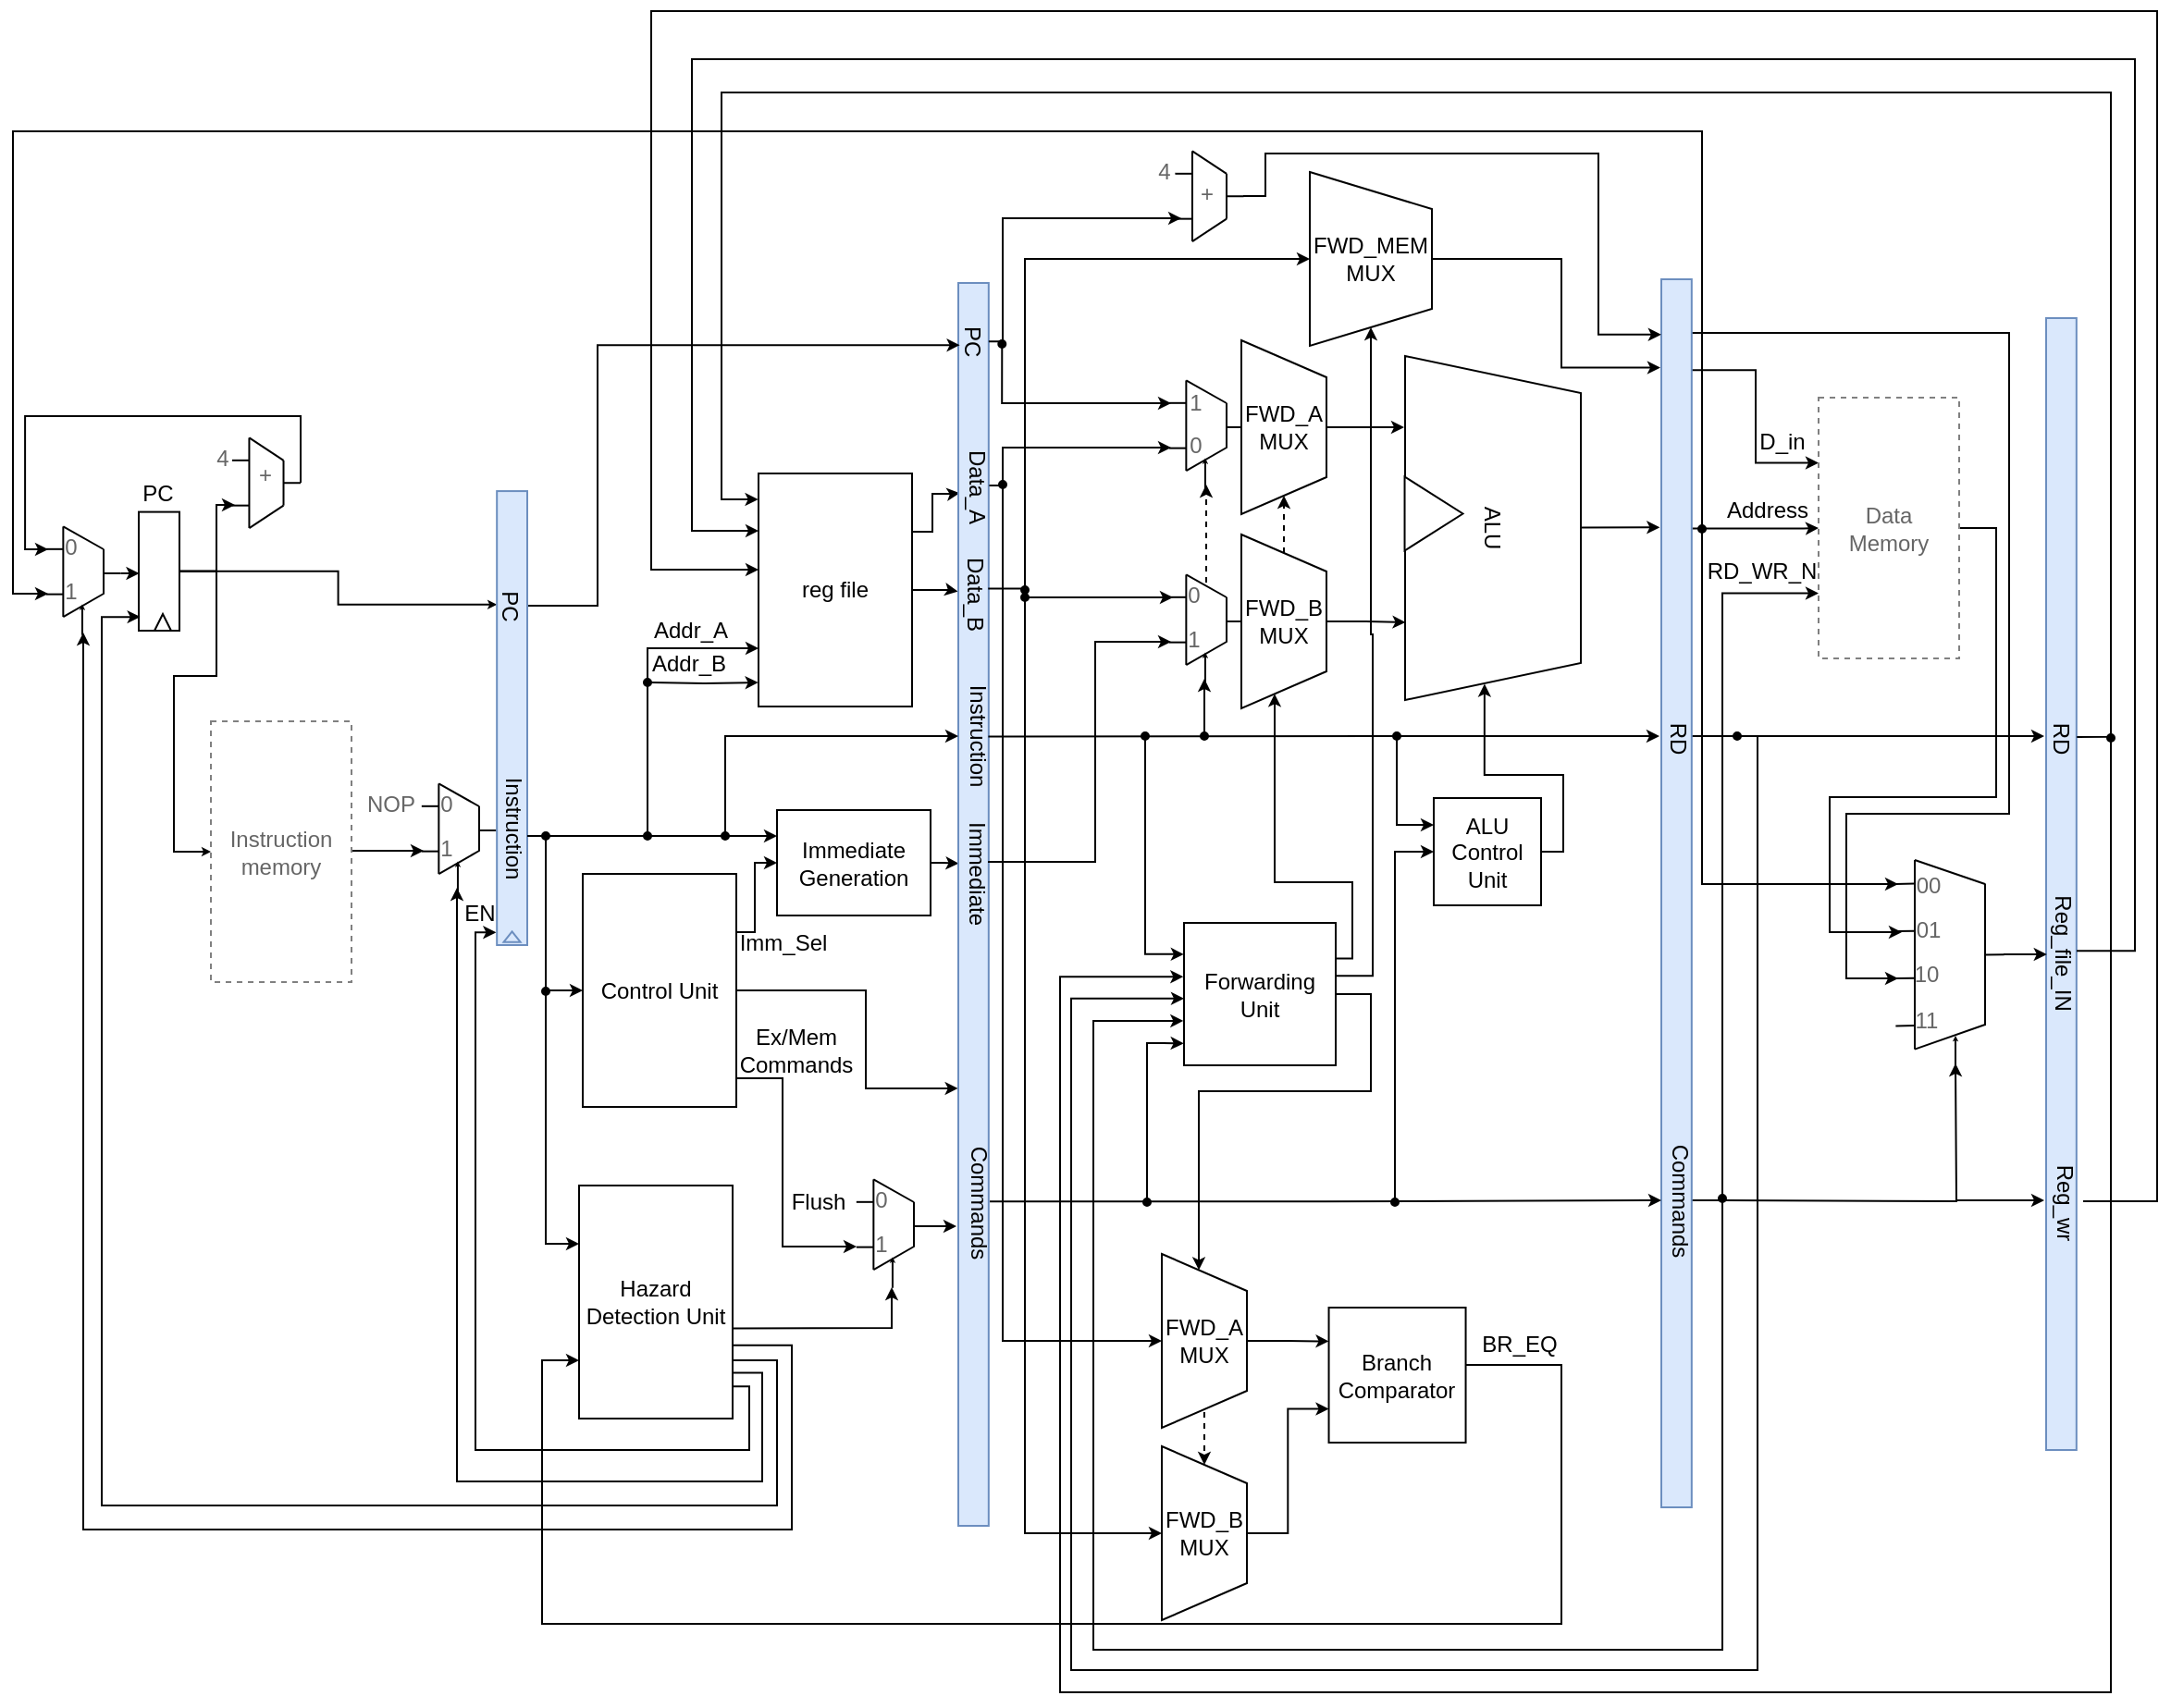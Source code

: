 <mxfile version="13.9.9" type="device"><diagram id="gs0zXALR4lEUMg1UEEpx" name="Pagina-1"><mxGraphModel dx="137" dy="906" grid="1" gridSize="1" guides="1" tooltips="1" connect="1" arrows="1" fold="1" page="1" pageScale="1" pageWidth="1169" pageHeight="827" math="0" shadow="0"><root><mxCell id="0"/><mxCell id="1" parent="0"/><mxCell id="iax1utz7W0_D4Rfj1c8Q-36" style="edgeStyle=orthogonalEdgeStyle;rounded=0;orthogonalLoop=1;jettySize=auto;html=1;endSize=4;" parent="1" source="W2ALaFXdqknsWnuUOy-B-21" edge="1"><mxGeometry relative="1" as="geometry"><mxPoint x="230" y="396" as="targetPoint"/><Array as="points"><mxPoint x="211" y="396"/></Array></mxGeometry></mxCell><mxCell id="W2ALaFXdqknsWnuUOy-B-21" value="&lt;font style=&quot;font-size: 12px&quot; color=&quot;#666666&quot;&gt;Instruction&lt;br&gt;memory&lt;/font&gt;" style="rounded=0;whiteSpace=wrap;html=1;fontSize=12;strokeColor=#808080;dashed=1;" parent="1" vertex="1"><mxGeometry x="115" y="326" width="76" height="141" as="geometry"/></mxCell><mxCell id="W2ALaFXdqknsWnuUOy-B-2" value="" style="endArrow=classic;html=1;fontSize=12;endSize=4;" parent="1" edge="1"><mxGeometry x="15.81" y="123.97" width="50" height="50" as="geometry"><mxPoint x="66.271" y="246.004" as="sourcePoint"/><mxPoint x="76.27" y="246" as="targetPoint"/></mxGeometry></mxCell><mxCell id="W2ALaFXdqknsWnuUOy-B-30" value="" style="group" parent="1" vertex="1" connectable="0"><mxGeometry x="111.001" y="170.001" width="52.521" height="51.525" as="geometry"/></mxCell><mxCell id="W2ALaFXdqknsWnuUOy-B-14" value="" style="group" parent="W2ALaFXdqknsWnuUOy-B-30" vertex="1" connectable="0"><mxGeometry x="18.537" width="33.984" height="51.525" as="geometry"/></mxCell><mxCell id="W2ALaFXdqknsWnuUOy-B-15" value="" style="endArrow=none;html=1;" parent="W2ALaFXdqknsWnuUOy-B-14" edge="1"><mxGeometry width="50" height="50" relative="1" as="geometry"><mxPoint x="6.179" y="51.525" as="sourcePoint"/><mxPoint x="6.179" y="2.712" as="targetPoint"/></mxGeometry></mxCell><mxCell id="W2ALaFXdqknsWnuUOy-B-18" value="" style="endArrow=none;html=1;" parent="W2ALaFXdqknsWnuUOy-B-14" edge="1"><mxGeometry width="50" height="50" relative="1" as="geometry"><mxPoint x="-3.089" y="14.915" as="sourcePoint"/><mxPoint x="6.179" y="14.915" as="targetPoint"/><Array as="points"><mxPoint x="6.179" y="14.915"/></Array></mxGeometry></mxCell><mxCell id="W2ALaFXdqknsWnuUOy-B-19" value="" style="endArrow=none;html=1;" parent="W2ALaFXdqknsWnuUOy-B-14" edge="1"><mxGeometry width="50" height="50" relative="1" as="geometry"><mxPoint x="-3.089" y="39.322" as="sourcePoint"/><mxPoint x="6.179" y="39.322" as="targetPoint"/><Array as="points"><mxPoint x="6.179" y="39.322"/></Array></mxGeometry></mxCell><mxCell id="W2ALaFXdqknsWnuUOy-B-20" value="" style="endArrow=none;html=1;" parent="W2ALaFXdqknsWnuUOy-B-14" edge="1"><mxGeometry width="50" height="50" relative="1" as="geometry"><mxPoint x="6.179" y="2.712" as="sourcePoint"/><mxPoint x="24.716" y="14.915" as="targetPoint"/></mxGeometry></mxCell><mxCell id="W2ALaFXdqknsWnuUOy-B-23" value="" style="endArrow=none;html=1;" parent="W2ALaFXdqknsWnuUOy-B-14" edge="1"><mxGeometry width="50" height="50" relative="1" as="geometry"><mxPoint x="6.179" y="51.525" as="sourcePoint"/><mxPoint x="24.716" y="39.322" as="targetPoint"/></mxGeometry></mxCell><mxCell id="W2ALaFXdqknsWnuUOy-B-24" value="" style="endArrow=none;html=1;" parent="W2ALaFXdqknsWnuUOy-B-14" edge="1"><mxGeometry width="50" height="50" relative="1" as="geometry"><mxPoint x="24.716" y="39.322" as="sourcePoint"/><mxPoint x="24.716" y="14.915" as="targetPoint"/></mxGeometry></mxCell><mxCell id="W2ALaFXdqknsWnuUOy-B-25" value="" style="endArrow=none;html=1;" parent="W2ALaFXdqknsWnuUOy-B-14" edge="1"><mxGeometry width="50" height="50" relative="1" as="geometry"><mxPoint x="24.716" y="27.119" as="sourcePoint"/><mxPoint x="33.984" y="27.119" as="targetPoint"/><Array as="points"/></mxGeometry></mxCell><mxCell id="W2ALaFXdqknsWnuUOy-B-27" value="&lt;font color=&quot;#666666&quot;&gt;+&lt;/font&gt;" style="text;html=1;align=center;verticalAlign=middle;resizable=0;points=[];autosize=1;fontSize=12;" parent="W2ALaFXdqknsWnuUOy-B-14" vertex="1"><mxGeometry x="5.149" y="13.559" width="18" height="19" as="geometry"/></mxCell><mxCell id="iax1utz7W0_D4Rfj1c8Q-13" value="" style="endArrow=classic;html=1;edgeStyle=orthogonalEdgeStyle;rounded=0;endSize=4;" parent="W2ALaFXdqknsWnuUOy-B-14" edge="1"><mxGeometry width="50" height="50" relative="1" as="geometry"><mxPoint x="33.982" y="26.999" as="sourcePoint"/><mxPoint x="-102.538" y="62.999" as="targetPoint"/><Array as="points"><mxPoint x="34" y="-9"/><mxPoint x="-115" y="-9"/><mxPoint x="-115" y="63"/></Array></mxGeometry></mxCell><mxCell id="W2ALaFXdqknsWnuUOy-B-29" value="&lt;font color=&quot;#666666&quot;&gt;4&lt;/font&gt;" style="text;html=1;align=center;verticalAlign=middle;resizable=0;points=[];autosize=1;fontSize=12;" parent="W2ALaFXdqknsWnuUOy-B-30" vertex="1"><mxGeometry x="1" y="4" width="17" height="19" as="geometry"/></mxCell><mxCell id="W2ALaFXdqknsWnuUOy-B-59" value="&lt;font color=&quot;#666666&quot; style=&quot;font-size: 12px&quot;&gt;NOP&lt;/font&gt;" style="text;html=1;align=center;verticalAlign=middle;resizable=0;points=[];autosize=1;fontSize=12;" parent="1" vertex="1"><mxGeometry x="193.998" y="361.003" width="37" height="19" as="geometry"/></mxCell><mxCell id="iax1utz7W0_D4Rfj1c8Q-3" value="" style="group" parent="1" vertex="1" connectable="0"><mxGeometry x="28.997" y="217.995" width="37.274" height="51.525" as="geometry"/></mxCell><mxCell id="W2ALaFXdqknsWnuUOy-B-13" value="" style="group" parent="iax1utz7W0_D4Rfj1c8Q-3" vertex="1" connectable="0"><mxGeometry width="33.984" height="51.525" as="geometry"/></mxCell><mxCell id="W2ALaFXdqknsWnuUOy-B-3" value="" style="endArrow=none;html=1;" parent="W2ALaFXdqknsWnuUOy-B-13" edge="1"><mxGeometry width="50" height="50" relative="1" as="geometry"><mxPoint x="6.179" y="51.525" as="sourcePoint"/><mxPoint x="6.179" y="2.712" as="targetPoint"/></mxGeometry></mxCell><mxCell id="W2ALaFXdqknsWnuUOy-B-4" value="" style="endArrow=none;html=1;" parent="W2ALaFXdqknsWnuUOy-B-13" edge="1"><mxGeometry width="50" height="50" relative="1" as="geometry"><mxPoint x="-3.089" y="14.915" as="sourcePoint"/><mxPoint x="6.179" y="14.915" as="targetPoint"/><Array as="points"><mxPoint x="6.179" y="14.915"/></Array></mxGeometry></mxCell><mxCell id="W2ALaFXdqknsWnuUOy-B-5" value="" style="endArrow=none;html=1;" parent="W2ALaFXdqknsWnuUOy-B-13" edge="1"><mxGeometry width="50" height="50" relative="1" as="geometry"><mxPoint x="-3.089" y="39.322" as="sourcePoint"/><mxPoint x="6.179" y="39.322" as="targetPoint"/><Array as="points"><mxPoint x="6.179" y="39.322"/></Array></mxGeometry></mxCell><mxCell id="W2ALaFXdqknsWnuUOy-B-6" value="" style="endArrow=none;html=1;" parent="W2ALaFXdqknsWnuUOy-B-13" edge="1"><mxGeometry width="50" height="50" relative="1" as="geometry"><mxPoint x="6.179" y="2.712" as="sourcePoint"/><mxPoint x="28.003" y="15.005" as="targetPoint"/></mxGeometry></mxCell><mxCell id="W2ALaFXdqknsWnuUOy-B-7" value="" style="endArrow=none;html=1;" parent="W2ALaFXdqknsWnuUOy-B-13" edge="1"><mxGeometry width="50" height="50" relative="1" as="geometry"><mxPoint x="6.179" y="51.525" as="sourcePoint"/><mxPoint x="28.003" y="39.005" as="targetPoint"/></mxGeometry></mxCell><mxCell id="W2ALaFXdqknsWnuUOy-B-8" value="" style="endArrow=none;html=1;" parent="W2ALaFXdqknsWnuUOy-B-13" edge="1"><mxGeometry width="50" height="50" relative="1" as="geometry"><mxPoint x="28.006" y="39.322" as="sourcePoint"/><mxPoint x="28.006" y="14.915" as="targetPoint"/></mxGeometry></mxCell><mxCell id="W2ALaFXdqknsWnuUOy-B-10" value="&lt;font color=&quot;#666666&quot; style=&quot;font-size: 12px&quot;&gt;0&lt;/font&gt;" style="text;html=1;align=center;verticalAlign=middle;resizable=0;points=[];autosize=1;" parent="W2ALaFXdqknsWnuUOy-B-13" vertex="1"><mxGeometry x="2.0" y="5" width="17" height="19" as="geometry"/></mxCell><mxCell id="W2ALaFXdqknsWnuUOy-B-12" value="&lt;font color=&quot;#666666&quot; style=&quot;font-size: 12px;&quot;&gt;1&lt;/font&gt;" style="text;html=1;align=center;verticalAlign=middle;resizable=0;points=[];autosize=1;fontSize=12;" parent="W2ALaFXdqknsWnuUOy-B-13" vertex="1"><mxGeometry y="28.007" width="20" height="20" as="geometry"/></mxCell><mxCell id="W2ALaFXdqknsWnuUOy-B-22" value="" style="endArrow=classic;html=1;endFill=1;endSize=0;" parent="W2ALaFXdqknsWnuUOy-B-13" edge="1"><mxGeometry width="50" height="50" relative="1" as="geometry"><mxPoint x="16.477" y="61.369" as="sourcePoint"/><mxPoint x="16.477" y="44.744" as="targetPoint"/></mxGeometry></mxCell><mxCell id="W2ALaFXdqknsWnuUOy-B-9" value="" style="endArrow=none;html=1;" parent="iax1utz7W0_D4Rfj1c8Q-3" edge="1"><mxGeometry width="50" height="50" relative="1" as="geometry"><mxPoint x="28.006" y="28.009" as="sourcePoint"/><mxPoint x="37.274" y="28.009" as="targetPoint"/><Array as="points"/></mxGeometry></mxCell><mxCell id="iax1utz7W0_D4Rfj1c8Q-7" value="" style="group" parent="1" vertex="1" connectable="0"><mxGeometry x="78" y="213" width="22" height="64.2" as="geometry"/></mxCell><mxCell id="iax1utz7W0_D4Rfj1c8Q-4" value="" style="rounded=0;whiteSpace=wrap;html=1;" parent="iax1utz7W0_D4Rfj1c8Q-7" vertex="1"><mxGeometry x="-2" y="-0.2" width="22" height="64.2" as="geometry"/></mxCell><mxCell id="iax1utz7W0_D4Rfj1c8Q-5" value="" style="triangle;whiteSpace=wrap;html=1;rotation=-90;" parent="iax1utz7W0_D4Rfj1c8Q-7" vertex="1"><mxGeometry x="6.5" y="55" width="9" height="9" as="geometry"/></mxCell><mxCell id="iax1utz7W0_D4Rfj1c8Q-8" value="PC" style="text;html=1;align=center;verticalAlign=middle;resizable=0;points=[];autosize=1;" parent="1" vertex="1"><mxGeometry x="72" y="193" width="28" height="19" as="geometry"/></mxCell><mxCell id="iax1utz7W0_D4Rfj1c8Q-9" style="edgeStyle=orthogonalEdgeStyle;rounded=0;orthogonalLoop=1;jettySize=auto;html=1;entryX=0;entryY=0.5;entryDx=0;entryDy=0;endSize=2;" parent="1" source="iax1utz7W0_D4Rfj1c8Q-4" target="W2ALaFXdqknsWnuUOy-B-21" edge="1"><mxGeometry relative="1" as="geometry"/></mxCell><mxCell id="iax1utz7W0_D4Rfj1c8Q-12" style="edgeStyle=orthogonalEdgeStyle;rounded=0;orthogonalLoop=1;jettySize=auto;html=1;endSize=4;" parent="1" source="iax1utz7W0_D4Rfj1c8Q-4" edge="1"><mxGeometry relative="1" as="geometry"><mxPoint x="128" y="209" as="targetPoint"/><Array as="points"><mxPoint x="118" y="245"/><mxPoint x="118" y="209"/></Array></mxGeometry></mxCell><mxCell id="iax1utz7W0_D4Rfj1c8Q-14" value="" style="group" parent="1" vertex="1" connectable="0"><mxGeometry x="231.997" y="356.995" width="37.274" height="51.525" as="geometry"/></mxCell><mxCell id="iax1utz7W0_D4Rfj1c8Q-15" value="" style="group" parent="iax1utz7W0_D4Rfj1c8Q-14" vertex="1" connectable="0"><mxGeometry width="33.984" height="51.525" as="geometry"/></mxCell><mxCell id="iax1utz7W0_D4Rfj1c8Q-16" value="" style="endArrow=none;html=1;" parent="iax1utz7W0_D4Rfj1c8Q-15" edge="1"><mxGeometry width="50" height="50" relative="1" as="geometry"><mxPoint x="6.179" y="51.525" as="sourcePoint"/><mxPoint x="6.179" y="2.712" as="targetPoint"/></mxGeometry></mxCell><mxCell id="iax1utz7W0_D4Rfj1c8Q-17" value="" style="endArrow=none;html=1;" parent="iax1utz7W0_D4Rfj1c8Q-15" edge="1"><mxGeometry width="50" height="50" relative="1" as="geometry"><mxPoint x="-3.089" y="14.915" as="sourcePoint"/><mxPoint x="6.179" y="14.915" as="targetPoint"/><Array as="points"><mxPoint x="6.179" y="14.915"/></Array></mxGeometry></mxCell><mxCell id="iax1utz7W0_D4Rfj1c8Q-18" value="" style="endArrow=none;html=1;" parent="iax1utz7W0_D4Rfj1c8Q-15" edge="1"><mxGeometry width="50" height="50" relative="1" as="geometry"><mxPoint x="-3.089" y="39.322" as="sourcePoint"/><mxPoint x="6.179" y="39.322" as="targetPoint"/><Array as="points"><mxPoint x="6.179" y="39.322"/></Array></mxGeometry></mxCell><mxCell id="iax1utz7W0_D4Rfj1c8Q-19" value="" style="endArrow=none;html=1;" parent="iax1utz7W0_D4Rfj1c8Q-15" edge="1"><mxGeometry width="50" height="50" relative="1" as="geometry"><mxPoint x="6.179" y="2.712" as="sourcePoint"/><mxPoint x="28.003" y="15.005" as="targetPoint"/></mxGeometry></mxCell><mxCell id="iax1utz7W0_D4Rfj1c8Q-20" value="" style="endArrow=none;html=1;" parent="iax1utz7W0_D4Rfj1c8Q-15" edge="1"><mxGeometry width="50" height="50" relative="1" as="geometry"><mxPoint x="6.179" y="51.525" as="sourcePoint"/><mxPoint x="28.003" y="39.005" as="targetPoint"/></mxGeometry></mxCell><mxCell id="iax1utz7W0_D4Rfj1c8Q-21" value="" style="endArrow=none;html=1;" parent="iax1utz7W0_D4Rfj1c8Q-15" edge="1"><mxGeometry width="50" height="50" relative="1" as="geometry"><mxPoint x="28.006" y="39.322" as="sourcePoint"/><mxPoint x="28.006" y="14.915" as="targetPoint"/></mxGeometry></mxCell><mxCell id="iax1utz7W0_D4Rfj1c8Q-22" value="&lt;font color=&quot;#666666&quot; style=&quot;font-size: 12px&quot;&gt;0&lt;/font&gt;" style="text;html=1;align=center;verticalAlign=middle;resizable=0;points=[];autosize=1;" parent="iax1utz7W0_D4Rfj1c8Q-15" vertex="1"><mxGeometry x="2.0" y="5" width="17" height="19" as="geometry"/></mxCell><mxCell id="iax1utz7W0_D4Rfj1c8Q-23" value="&lt;font color=&quot;#666666&quot; style=&quot;font-size: 12px;&quot;&gt;1&lt;/font&gt;" style="text;html=1;align=center;verticalAlign=middle;resizable=0;points=[];autosize=1;fontSize=12;" parent="iax1utz7W0_D4Rfj1c8Q-15" vertex="1"><mxGeometry y="28.007" width="20" height="20" as="geometry"/></mxCell><mxCell id="iax1utz7W0_D4Rfj1c8Q-24" value="" style="endArrow=classic;html=1;endFill=1;endSize=0;" parent="iax1utz7W0_D4Rfj1c8Q-15" edge="1"><mxGeometry width="50" height="50" relative="1" as="geometry"><mxPoint x="16.477" y="61.369" as="sourcePoint"/><mxPoint x="16.477" y="44.744" as="targetPoint"/></mxGeometry></mxCell><mxCell id="iax1utz7W0_D4Rfj1c8Q-25" value="" style="endArrow=none;html=1;" parent="iax1utz7W0_D4Rfj1c8Q-14" edge="1"><mxGeometry width="50" height="50" relative="1" as="geometry"><mxPoint x="28.006" y="28.009" as="sourcePoint"/><mxPoint x="37.274" y="28.009" as="targetPoint"/><Array as="points"/></mxGeometry></mxCell><mxCell id="iax1utz7W0_D4Rfj1c8Q-27" style="edgeStyle=orthogonalEdgeStyle;rounded=0;orthogonalLoop=1;jettySize=auto;html=1;entryX=0;entryY=0.25;entryDx=0;entryDy=0;endSize=2;" parent="1" source="iax1utz7W0_D4Rfj1c8Q-4" target="W2ALaFXdqknsWnuUOy-B-36" edge="1"><mxGeometry relative="1" as="geometry"/></mxCell><mxCell id="W2ALaFXdqknsWnuUOy-B-36" value="" style="rounded=0;whiteSpace=wrap;html=1;fillColor=#dae8fc;strokeColor=#6c8ebf;" parent="1" vertex="1"><mxGeometry x="269.59" y="201.542" width="16.41" height="245.453" as="geometry"/></mxCell><mxCell id="W2ALaFXdqknsWnuUOy-B-37" value="" style="triangle;whiteSpace=wrap;html=1;fontSize=12;fillColor=#dae8fc;strokeColor=#6c8ebf;rotation=-90;" parent="1" vertex="1"><mxGeometry x="274.95" y="437.996" width="5.68" height="9.004" as="geometry"/></mxCell><mxCell id="lQGqetDoTT76fEAt_yZY-20" style="edgeStyle=orthogonalEdgeStyle;rounded=0;orthogonalLoop=1;jettySize=auto;html=1;startArrow=none;startFill=0;endSize=4;targetPerimeterSpacing=0;strokeWidth=1;" parent="1" source="iax1utz7W0_D4Rfj1c8Q-29" edge="1"><mxGeometry relative="1" as="geometry"><mxPoint x="464" y="610" as="targetPoint"/><Array as="points"><mxPoint x="424" y="519"/><mxPoint x="424" y="610"/></Array></mxGeometry></mxCell><mxCell id="lQGqetDoTT76fEAt_yZY-29" style="edgeStyle=orthogonalEdgeStyle;rounded=0;orthogonalLoop=1;jettySize=auto;html=1;exitX=1;exitY=0.25;exitDx=0;exitDy=0;entryX=0;entryY=0.5;entryDx=0;entryDy=0;startArrow=none;startFill=0;endSize=4;targetPerimeterSpacing=0;strokeWidth=1;" parent="1" source="iax1utz7W0_D4Rfj1c8Q-29" target="iax1utz7W0_D4Rfj1c8Q-104" edge="1"><mxGeometry relative="1" as="geometry"><Array as="points"><mxPoint x="409" y="440"/><mxPoint x="409" y="403"/></Array></mxGeometry></mxCell><mxCell id="lQGqetDoTT76fEAt_yZY-40" style="edgeStyle=orthogonalEdgeStyle;rounded=0;orthogonalLoop=1;jettySize=auto;html=1;exitX=1;exitY=0.5;exitDx=0;exitDy=0;entryX=-0.009;entryY=0.648;entryDx=0;entryDy=0;entryPerimeter=0;startArrow=none;startFill=0;endSize=4;targetPerimeterSpacing=0;strokeWidth=1;" parent="1" source="iax1utz7W0_D4Rfj1c8Q-29" target="iax1utz7W0_D4Rfj1c8Q-108" edge="1"><mxGeometry relative="1" as="geometry"><Array as="points"><mxPoint x="469" y="471"/><mxPoint x="469" y="525"/></Array></mxGeometry></mxCell><mxCell id="iax1utz7W0_D4Rfj1c8Q-29" value="Control Unit" style="rounded=0;whiteSpace=wrap;html=1;" parent="1" vertex="1"><mxGeometry x="316" y="408.52" width="83" height="126" as="geometry"/></mxCell><mxCell id="lQGqetDoTT76fEAt_yZY-46" style="edgeStyle=orthogonalEdgeStyle;rounded=0;orthogonalLoop=1;jettySize=auto;html=1;exitX=1;exitY=0.25;exitDx=0;exitDy=0;entryX=0.049;entryY=0.169;entryDx=0;entryDy=0;entryPerimeter=0;startArrow=none;startFill=0;endSize=4;targetPerimeterSpacing=0;strokeWidth=1;" parent="1" source="iax1utz7W0_D4Rfj1c8Q-42" target="iax1utz7W0_D4Rfj1c8Q-108" edge="1"><mxGeometry relative="1" as="geometry"><Array as="points"><mxPoint x="505" y="224"/><mxPoint x="505" y="203"/><mxPoint x="516" y="203"/></Array></mxGeometry></mxCell><mxCell id="lQGqetDoTT76fEAt_yZY-50" style="edgeStyle=orthogonalEdgeStyle;rounded=0;orthogonalLoop=1;jettySize=auto;html=1;entryX=0.486;entryY=1.014;entryDx=0;entryDy=0;entryPerimeter=0;startArrow=none;startFill=0;endSize=4;targetPerimeterSpacing=0;strokeWidth=1;" parent="1" source="iax1utz7W0_D4Rfj1c8Q-42" target="lQGqetDoTT76fEAt_yZY-49" edge="1"><mxGeometry relative="1" as="geometry"/></mxCell><mxCell id="iax1utz7W0_D4Rfj1c8Q-42" value="reg file" style="rounded=0;whiteSpace=wrap;html=1;" parent="1" vertex="1"><mxGeometry x="411" y="192" width="83" height="126" as="geometry"/></mxCell><mxCell id="lQGqetDoTT76fEAt_yZY-32" style="edgeStyle=orthogonalEdgeStyle;rounded=0;orthogonalLoop=1;jettySize=auto;html=1;startArrow=none;startFill=0;endSize=4;targetPerimeterSpacing=0;strokeWidth=1;exitX=0.999;exitY=0.613;exitDx=0;exitDy=0;exitPerimeter=0;" parent="1" source="iax1utz7W0_D4Rfj1c8Q-43" edge="1"><mxGeometry relative="1" as="geometry"><mxPoint x="483" y="632" as="targetPoint"/><Array as="points"><mxPoint x="398" y="654"/><mxPoint x="483" y="654"/></Array></mxGeometry></mxCell><mxCell id="lQGqetDoTT76fEAt_yZY-34" style="edgeStyle=orthogonalEdgeStyle;rounded=0;orthogonalLoop=1;jettySize=auto;html=1;exitX=1.003;exitY=0.804;exitDx=0;exitDy=0;startArrow=none;startFill=0;endSize=4;targetPerimeterSpacing=0;strokeWidth=1;exitPerimeter=0;" parent="1" source="iax1utz7W0_D4Rfj1c8Q-43" edge="1"><mxGeometry relative="1" as="geometry"><mxPoint x="248" y="416" as="targetPoint"/><Array as="points"><mxPoint x="413" y="678"/><mxPoint x="413" y="737"/><mxPoint x="248" y="737"/></Array></mxGeometry></mxCell><mxCell id="lQGqetDoTT76fEAt_yZY-37" style="edgeStyle=orthogonalEdgeStyle;rounded=0;orthogonalLoop=1;jettySize=auto;html=1;exitX=0.996;exitY=0.862;exitDx=0;exitDy=0;startArrow=none;startFill=0;endSize=4;targetPerimeterSpacing=0;strokeWidth=1;entryX=-0.024;entryY=0.972;entryDx=0;entryDy=0;entryPerimeter=0;exitPerimeter=0;" parent="1" source="iax1utz7W0_D4Rfj1c8Q-43" target="W2ALaFXdqknsWnuUOy-B-36" edge="1"><mxGeometry relative="1" as="geometry"><mxPoint x="269" y="425" as="targetPoint"/><Array as="points"><mxPoint x="406" y="686"/><mxPoint x="406" y="720"/><mxPoint x="258" y="720"/><mxPoint x="258" y="440"/></Array></mxGeometry></mxCell><mxCell id="lQGqetDoTT76fEAt_yZY-39" style="edgeStyle=orthogonalEdgeStyle;rounded=0;orthogonalLoop=1;jettySize=auto;html=1;exitX=1;exitY=0.75;exitDx=0;exitDy=0;entryX=0.038;entryY=0.884;entryDx=0;entryDy=0;entryPerimeter=0;startArrow=none;startFill=0;endSize=4;targetPerimeterSpacing=0;strokeWidth=1;" parent="1" source="iax1utz7W0_D4Rfj1c8Q-43" target="iax1utz7W0_D4Rfj1c8Q-4" edge="1"><mxGeometry relative="1" as="geometry"><Array as="points"><mxPoint x="421" y="672"/><mxPoint x="421" y="750"/><mxPoint x="56" y="750"/><mxPoint x="56" y="270"/></Array></mxGeometry></mxCell><mxCell id="QHmNfSdxO73KkAFyMdb4-45" style="edgeStyle=orthogonalEdgeStyle;rounded=0;orthogonalLoop=1;jettySize=auto;html=1;exitX=0.999;exitY=0.686;exitDx=0;exitDy=0;startArrow=none;startFill=0;startSize=4;endArrow=classic;endFill=1;endSize=4;exitPerimeter=0;" edge="1" parent="1" source="iax1utz7W0_D4Rfj1c8Q-43"><mxGeometry relative="1" as="geometry"><mxPoint x="46" y="278" as="targetPoint"/><Array as="points"><mxPoint x="429" y="663"/><mxPoint x="429" y="763"/><mxPoint x="46" y="763"/></Array></mxGeometry></mxCell><mxCell id="iax1utz7W0_D4Rfj1c8Q-43" value="Hazard Detection Unit" style="rounded=0;whiteSpace=wrap;html=1;" parent="1" vertex="1"><mxGeometry x="314" y="577" width="83" height="126" as="geometry"/></mxCell><mxCell id="iax1utz7W0_D4Rfj1c8Q-92" value="" style="group" parent="1" vertex="1" connectable="0"><mxGeometry x="466.997" y="570.995" width="37.274" height="51.525" as="geometry"/></mxCell><mxCell id="iax1utz7W0_D4Rfj1c8Q-93" value="" style="group" parent="iax1utz7W0_D4Rfj1c8Q-92" vertex="1" connectable="0"><mxGeometry width="33.984" height="51.525" as="geometry"/></mxCell><mxCell id="iax1utz7W0_D4Rfj1c8Q-94" value="" style="endArrow=none;html=1;" parent="iax1utz7W0_D4Rfj1c8Q-93" edge="1"><mxGeometry width="50" height="50" relative="1" as="geometry"><mxPoint x="6.179" y="51.525" as="sourcePoint"/><mxPoint x="6.179" y="2.712" as="targetPoint"/></mxGeometry></mxCell><mxCell id="iax1utz7W0_D4Rfj1c8Q-95" value="" style="endArrow=none;html=1;" parent="iax1utz7W0_D4Rfj1c8Q-93" edge="1"><mxGeometry width="50" height="50" relative="1" as="geometry"><mxPoint x="-3.089" y="14.915" as="sourcePoint"/><mxPoint x="6.179" y="14.915" as="targetPoint"/><Array as="points"><mxPoint x="6.179" y="14.915"/></Array></mxGeometry></mxCell><mxCell id="iax1utz7W0_D4Rfj1c8Q-96" value="" style="endArrow=none;html=1;" parent="iax1utz7W0_D4Rfj1c8Q-93" edge="1"><mxGeometry width="50" height="50" relative="1" as="geometry"><mxPoint x="-3.089" y="39.322" as="sourcePoint"/><mxPoint x="6.179" y="39.322" as="targetPoint"/><Array as="points"><mxPoint x="6.179" y="39.322"/></Array></mxGeometry></mxCell><mxCell id="iax1utz7W0_D4Rfj1c8Q-97" value="" style="endArrow=none;html=1;" parent="iax1utz7W0_D4Rfj1c8Q-93" edge="1"><mxGeometry width="50" height="50" relative="1" as="geometry"><mxPoint x="6.179" y="2.712" as="sourcePoint"/><mxPoint x="28.003" y="15.005" as="targetPoint"/></mxGeometry></mxCell><mxCell id="iax1utz7W0_D4Rfj1c8Q-98" value="" style="endArrow=none;html=1;" parent="iax1utz7W0_D4Rfj1c8Q-93" edge="1"><mxGeometry width="50" height="50" relative="1" as="geometry"><mxPoint x="6.179" y="51.525" as="sourcePoint"/><mxPoint x="28.003" y="39.005" as="targetPoint"/></mxGeometry></mxCell><mxCell id="iax1utz7W0_D4Rfj1c8Q-99" value="" style="endArrow=none;html=1;" parent="iax1utz7W0_D4Rfj1c8Q-93" edge="1"><mxGeometry width="50" height="50" relative="1" as="geometry"><mxPoint x="28.006" y="39.322" as="sourcePoint"/><mxPoint x="28.006" y="14.915" as="targetPoint"/></mxGeometry></mxCell><mxCell id="iax1utz7W0_D4Rfj1c8Q-100" value="&lt;font color=&quot;#666666&quot; style=&quot;font-size: 12px&quot;&gt;0&lt;/font&gt;" style="text;html=1;align=center;verticalAlign=middle;resizable=0;points=[];autosize=1;" parent="iax1utz7W0_D4Rfj1c8Q-93" vertex="1"><mxGeometry x="2.0" y="5" width="17" height="19" as="geometry"/></mxCell><mxCell id="iax1utz7W0_D4Rfj1c8Q-101" value="&lt;font color=&quot;#666666&quot; style=&quot;font-size: 12px;&quot;&gt;1&lt;/font&gt;" style="text;html=1;align=center;verticalAlign=middle;resizable=0;points=[];autosize=1;fontSize=12;" parent="iax1utz7W0_D4Rfj1c8Q-93" vertex="1"><mxGeometry y="28.007" width="20" height="20" as="geometry"/></mxCell><mxCell id="iax1utz7W0_D4Rfj1c8Q-102" value="" style="endArrow=classic;html=1;endFill=1;endSize=0;" parent="iax1utz7W0_D4Rfj1c8Q-93" edge="1"><mxGeometry width="50" height="50" relative="1" as="geometry"><mxPoint x="16.477" y="61.369" as="sourcePoint"/><mxPoint x="16.477" y="44.744" as="targetPoint"/></mxGeometry></mxCell><mxCell id="iax1utz7W0_D4Rfj1c8Q-103" value="" style="endArrow=none;html=1;" parent="iax1utz7W0_D4Rfj1c8Q-92" edge="1"><mxGeometry width="50" height="50" relative="1" as="geometry"><mxPoint x="28.006" y="28.009" as="sourcePoint"/><mxPoint x="37.274" y="28.009" as="targetPoint"/><Array as="points"/></mxGeometry></mxCell><mxCell id="lQGqetDoTT76fEAt_yZY-44" style="edgeStyle=orthogonalEdgeStyle;rounded=0;orthogonalLoop=1;jettySize=auto;html=1;exitX=1;exitY=0.5;exitDx=0;exitDy=0;entryX=0.016;entryY=0.467;entryDx=0;entryDy=0;entryPerimeter=0;startArrow=none;startFill=0;endSize=4;targetPerimeterSpacing=0;strokeWidth=1;" parent="1" source="iax1utz7W0_D4Rfj1c8Q-104" target="iax1utz7W0_D4Rfj1c8Q-108" edge="1"><mxGeometry relative="1" as="geometry"><Array as="points"><mxPoint x="510" y="403"/></Array></mxGeometry></mxCell><mxCell id="iax1utz7W0_D4Rfj1c8Q-104" value="Immediate Generation" style="rounded=0;whiteSpace=wrap;html=1;" parent="1" vertex="1"><mxGeometry x="421" y="374" width="83" height="57" as="geometry"/></mxCell><mxCell id="iax1utz7W0_D4Rfj1c8Q-108" value="" style="rounded=0;whiteSpace=wrap;html=1;fillColor=#dae8fc;strokeColor=#6c8ebf;" parent="1" vertex="1"><mxGeometry x="519" y="89" width="16.41" height="672" as="geometry"/></mxCell><mxCell id="lQGqetDoTT76fEAt_yZY-115" style="edgeStyle=orthogonalEdgeStyle;rounded=0;orthogonalLoop=1;jettySize=auto;html=1;entryX=0;entryY=0.75;entryDx=0;entryDy=0;startArrow=none;startFill=0;endSize=4;targetPerimeterSpacing=0;strokeWidth=1;" parent="1" source="iax1utz7W0_D4Rfj1c8Q-190" target="iax1utz7W0_D4Rfj1c8Q-43" edge="1"><mxGeometry relative="1" as="geometry"><Array as="points"><mxPoint x="845" y="674"/><mxPoint x="845" y="814"/><mxPoint x="294" y="814"/><mxPoint x="294" y="672"/></Array></mxGeometry></mxCell><mxCell id="iax1utz7W0_D4Rfj1c8Q-190" value="Branch Comparator" style="rounded=0;whiteSpace=wrap;html=1;" parent="1" vertex="1"><mxGeometry x="719.27" y="643" width="74" height="73" as="geometry"/></mxCell><mxCell id="lQGqetDoTT76fEAt_yZY-120" style="edgeStyle=orthogonalEdgeStyle;rounded=0;orthogonalLoop=1;jettySize=auto;html=1;startArrow=none;startFill=0;endSize=4;targetPerimeterSpacing=0;strokeWidth=1;exitX=1;exitY=0.25;exitDx=0;exitDy=0;" parent="1" source="iax1utz7W0_D4Rfj1c8Q-193" target="lQGqetDoTT76fEAt_yZY-79" edge="1"><mxGeometry relative="1" as="geometry"><Array as="points"><mxPoint x="732" y="454"/><mxPoint x="732" y="413"/><mxPoint x="690" y="413"/></Array><mxPoint x="690" y="322" as="targetPoint"/></mxGeometry></mxCell><mxCell id="lQGqetDoTT76fEAt_yZY-121" style="edgeStyle=orthogonalEdgeStyle;rounded=0;orthogonalLoop=1;jettySize=auto;html=1;startArrow=none;startFill=0;endSize=4;targetPerimeterSpacing=0;strokeWidth=1;" parent="1" source="iax1utz7W0_D4Rfj1c8Q-193" target="lQGqetDoTT76fEAt_yZY-97" edge="1"><mxGeometry relative="1" as="geometry"><Array as="points"><mxPoint x="742" y="474"/><mxPoint x="742" y="526"/><mxPoint x="649" y="526"/></Array></mxGeometry></mxCell><mxCell id="QHmNfSdxO73KkAFyMdb4-16" style="edgeStyle=orthogonalEdgeStyle;rounded=0;orthogonalLoop=1;jettySize=auto;html=1;exitX=0.999;exitY=0.372;exitDx=0;exitDy=0;startArrow=none;startFill=0;startSize=4;endArrow=classic;endFill=1;endSize=4;exitPerimeter=0;" edge="1" parent="1" source="iax1utz7W0_D4Rfj1c8Q-193" target="lQGqetDoTT76fEAt_yZY-136"><mxGeometry relative="1" as="geometry"/></mxCell><mxCell id="iax1utz7W0_D4Rfj1c8Q-193" value="Forwarding Unit" style="rounded=0;whiteSpace=wrap;html=1;" parent="1" vertex="1"><mxGeometry x="641" y="435" width="82" height="77" as="geometry"/></mxCell><mxCell id="QHmNfSdxO73KkAFyMdb4-18" style="edgeStyle=orthogonalEdgeStyle;rounded=0;orthogonalLoop=1;jettySize=auto;html=1;exitX=1.019;exitY=0.203;exitDx=0;exitDy=0;entryX=0;entryY=0.5;entryDx=0;entryDy=0;startArrow=none;startFill=0;startSize=4;endArrow=classic;endFill=1;endSize=4;exitPerimeter=0;" edge="1" parent="1" source="iax1utz7W0_D4Rfj1c8Q-194" target="iax1utz7W0_D4Rfj1c8Q-196"><mxGeometry relative="1" as="geometry"><Array as="points"><mxPoint x="976" y="222"/></Array></mxGeometry></mxCell><mxCell id="QHmNfSdxO73KkAFyMdb4-22" style="edgeStyle=orthogonalEdgeStyle;rounded=0;orthogonalLoop=1;jettySize=auto;html=1;exitX=1;exitY=0.75;exitDx=0;exitDy=0;entryX=0;entryY=0.75;entryDx=0;entryDy=0;startArrow=none;startFill=0;startSize=4;endArrow=classic;endFill=1;endSize=4;" edge="1" parent="1" source="iax1utz7W0_D4Rfj1c8Q-194" target="iax1utz7W0_D4Rfj1c8Q-196"><mxGeometry relative="1" as="geometry"><Array as="points"><mxPoint x="932" y="585"/><mxPoint x="932" y="257"/></Array></mxGeometry></mxCell><mxCell id="QHmNfSdxO73KkAFyMdb4-24" style="edgeStyle=orthogonalEdgeStyle;rounded=0;orthogonalLoop=1;jettySize=auto;html=1;exitX=1.002;exitY=0.074;exitDx=0;exitDy=0;entryX=0;entryY=0.25;entryDx=0;entryDy=0;startArrow=none;startFill=0;startSize=4;endArrow=classic;endFill=1;endSize=4;exitPerimeter=0;" edge="1" parent="1" source="iax1utz7W0_D4Rfj1c8Q-194" target="iax1utz7W0_D4Rfj1c8Q-196"><mxGeometry relative="1" as="geometry"><Array as="points"><mxPoint x="950" y="136"/><mxPoint x="950" y="186"/></Array></mxGeometry></mxCell><mxCell id="QHmNfSdxO73KkAFyMdb4-28" style="edgeStyle=orthogonalEdgeStyle;rounded=0;orthogonalLoop=1;jettySize=auto;html=1;startArrow=none;startFill=0;startSize=4;endArrow=classic;endFill=1;endSize=4;exitX=1.001;exitY=0.372;exitDx=0;exitDy=0;exitPerimeter=0;entryX=0;entryY=0.531;entryDx=0;entryDy=0;entryPerimeter=0;" edge="1" parent="1" source="iax1utz7W0_D4Rfj1c8Q-194" target="iax1utz7W0_D4Rfj1c8Q-193"><mxGeometry relative="1" as="geometry"><mxPoint x="640" y="464" as="targetPoint"/><Array as="points"><mxPoint x="951" y="334"/><mxPoint x="951" y="839"/><mxPoint x="580" y="839"/><mxPoint x="580" y="476"/></Array></mxGeometry></mxCell><mxCell id="QHmNfSdxO73KkAFyMdb4-29" style="edgeStyle=orthogonalEdgeStyle;rounded=0;orthogonalLoop=1;jettySize=auto;html=1;startArrow=oval;startFill=1;startSize=4;endArrow=classic;endFill=1;endSize=4;entryX=-0.004;entryY=0.688;entryDx=0;entryDy=0;entryPerimeter=0;" edge="1" parent="1" target="iax1utz7W0_D4Rfj1c8Q-193"><mxGeometry relative="1" as="geometry"><mxPoint x="980" y="635.103" as="targetPoint"/><mxPoint x="932" y="584" as="sourcePoint"/><Array as="points"><mxPoint x="932" y="828"/><mxPoint x="592" y="828"/><mxPoint x="592" y="488"/></Array></mxGeometry></mxCell><mxCell id="QHmNfSdxO73KkAFyMdb4-31" style="edgeStyle=orthogonalEdgeStyle;rounded=0;orthogonalLoop=1;jettySize=auto;html=1;startArrow=none;startFill=0;startSize=4;endArrow=classic;endFill=1;endSize=4;" edge="1" parent="1"><mxGeometry relative="1" as="geometry"><mxPoint x="1027" y="414" as="targetPoint"/><mxPoint x="921" y="222" as="sourcePoint"/><Array as="points"><mxPoint x="921" y="414"/></Array></mxGeometry></mxCell><mxCell id="QHmNfSdxO73KkAFyMdb4-32" style="edgeStyle=orthogonalEdgeStyle;rounded=0;orthogonalLoop=1;jettySize=auto;html=1;startArrow=none;startFill=0;startSize=4;endArrow=classic;endFill=1;endSize=4;" edge="1" parent="1"><mxGeometry relative="1" as="geometry"><mxPoint x="1027" y="465" as="targetPoint"/><mxPoint x="915" y="116" as="sourcePoint"/><Array as="points"><mxPoint x="1087" y="116"/><mxPoint x="1087" y="376"/><mxPoint x="999" y="376"/><mxPoint x="999" y="465"/></Array></mxGeometry></mxCell><mxCell id="iax1utz7W0_D4Rfj1c8Q-194" value="" style="rounded=0;whiteSpace=wrap;html=1;fillColor=#dae8fc;strokeColor=#6c8ebf;" parent="1" vertex="1"><mxGeometry x="899" y="87" width="16.41" height="664" as="geometry"/></mxCell><mxCell id="QHmNfSdxO73KkAFyMdb4-30" style="edgeStyle=orthogonalEdgeStyle;rounded=0;orthogonalLoop=1;jettySize=auto;html=1;startArrow=none;startFill=0;startSize=4;endArrow=classic;endFill=1;endSize=4;exitX=1;exitY=0.5;exitDx=0;exitDy=0;" edge="1" parent="1" source="iax1utz7W0_D4Rfj1c8Q-196"><mxGeometry relative="1" as="geometry"><mxPoint x="1029" y="440" as="targetPoint"/><Array as="points"><mxPoint x="1080" y="222"/><mxPoint x="1080" y="367"/><mxPoint x="990" y="367"/><mxPoint x="990" y="440"/></Array></mxGeometry></mxCell><mxCell id="iax1utz7W0_D4Rfj1c8Q-196" value="&lt;font color=&quot;#666666&quot;&gt;Data &lt;br&gt;Memory&lt;/font&gt;" style="rounded=0;whiteSpace=wrap;html=1;fontSize=12;strokeColor=#808080;dashed=1;" parent="1" vertex="1"><mxGeometry x="984" y="151" width="76" height="141" as="geometry"/></mxCell><mxCell id="iax1utz7W0_D4Rfj1c8Q-197" value="" style="group" parent="1" vertex="1" connectable="0"><mxGeometry x="1035.997" y="401" width="48.303" height="102.311" as="geometry"/></mxCell><mxCell id="iax1utz7W0_D4Rfj1c8Q-198" value="" style="group" parent="iax1utz7W0_D4Rfj1c8Q-197" vertex="1" connectable="0"><mxGeometry width="41.193" height="102.311" as="geometry"/></mxCell><mxCell id="iax1utz7W0_D4Rfj1c8Q-199" value="" style="endArrow=none;html=1;" parent="iax1utz7W0_D4Rfj1c8Q-198" edge="1"><mxGeometry width="51.491" height="63.945" as="geometry"><mxPoint y="102.311" as="sourcePoint"/><mxPoint as="targetPoint"/></mxGeometry></mxCell><mxCell id="iax1utz7W0_D4Rfj1c8Q-200" value="" style="endArrow=none;html=1;" parent="iax1utz7W0_D4Rfj1c8Q-198" edge="1"><mxGeometry y="25.578" width="51.491" height="63.945" as="geometry"><mxPoint y="102.311" as="sourcePoint"/><mxPoint x="38.003" y="89" as="targetPoint"/></mxGeometry></mxCell><mxCell id="iax1utz7W0_D4Rfj1c8Q-201" value="" style="endArrow=none;html=1;" parent="iax1utz7W0_D4Rfj1c8Q-198" edge="1"><mxGeometry width="51.491" height="63.945" as="geometry"><mxPoint as="sourcePoint"/><mxPoint x="38.003" y="13" as="targetPoint"/></mxGeometry></mxCell><mxCell id="iax1utz7W0_D4Rfj1c8Q-202" value="" style="endArrow=none;html=1;" parent="iax1utz7W0_D4Rfj1c8Q-198" edge="1"><mxGeometry x="7.11" width="51.491" height="63.945" as="geometry"><mxPoint x="38.004" y="89.522" as="sourcePoint"/><mxPoint x="38.004" y="12.789" as="targetPoint"/></mxGeometry></mxCell><mxCell id="iax1utz7W0_D4Rfj1c8Q-203" value="" style="endArrow=none;html=1;" parent="iax1utz7W0_D4Rfj1c8Q-198" edge="1"><mxGeometry width="51.491" height="63.945" as="geometry"><mxPoint x="-10.298" y="12.968" as="sourcePoint"/><mxPoint y="12.789" as="targetPoint"/><Array as="points"><mxPoint y="12.789"/></Array></mxGeometry></mxCell><mxCell id="iax1utz7W0_D4Rfj1c8Q-204" value="" style="endArrow=none;html=1;" parent="iax1utz7W0_D4Rfj1c8Q-198" edge="1"><mxGeometry y="-25.399" width="51.491" height="63.945" as="geometry"><mxPoint x="-10.298" y="38.546" as="sourcePoint"/><mxPoint y="38.367" as="targetPoint"/><Array as="points"><mxPoint y="38.367"/></Array></mxGeometry></mxCell><mxCell id="iax1utz7W0_D4Rfj1c8Q-205" value="" style="endArrow=none;html=1;" parent="iax1utz7W0_D4Rfj1c8Q-198" edge="1"><mxGeometry y="0.077" width="51.491" height="63.945" as="geometry"><mxPoint x="-10.298" y="64.021" as="sourcePoint"/><mxPoint x="2.342e-13" y="63.842" as="targetPoint"/><Array as="points"><mxPoint y="63.842"/></Array></mxGeometry></mxCell><mxCell id="iax1utz7W0_D4Rfj1c8Q-206" value="" style="endArrow=none;html=1;" parent="iax1utz7W0_D4Rfj1c8Q-198" edge="1"><mxGeometry y="25.757" width="51.491" height="63.945" as="geometry"><mxPoint x="-10.298" y="89.701" as="sourcePoint"/><mxPoint x="2.342e-13" y="89.522" as="targetPoint"/><Array as="points"><mxPoint y="89.522"/></Array></mxGeometry></mxCell><mxCell id="iax1utz7W0_D4Rfj1c8Q-207" value="&lt;span style=&quot;color: rgb(102 , 102 , 102)&quot;&gt;&lt;font style=&quot;font-size: 12px&quot;&gt;00&lt;/font&gt;&lt;/span&gt;" style="text;html=1;align=center;verticalAlign=middle;resizable=0;points=[];autosize=1;" parent="iax1utz7W0_D4Rfj1c8Q-198" vertex="1"><mxGeometry x="-5.149" y="4.021" width="25" height="19" as="geometry"/></mxCell><mxCell id="iax1utz7W0_D4Rfj1c8Q-208" value="&lt;span style=&quot;color: rgb(102 , 102 , 102)&quot;&gt;&lt;font style=&quot;font-size: 12px&quot;&gt;01&lt;/font&gt;&lt;/span&gt;" style="text;html=1;align=center;verticalAlign=middle;resizable=0;points=[];autosize=1;" parent="iax1utz7W0_D4Rfj1c8Q-198" vertex="1"><mxGeometry x="-5.149" y="28.0" width="25" height="19" as="geometry"/></mxCell><mxCell id="iax1utz7W0_D4Rfj1c8Q-209" value="&lt;span style=&quot;color: rgb(102 , 102 , 102)&quot;&gt;&lt;font style=&quot;font-size: 12px&quot;&gt;10&lt;/font&gt;&lt;/span&gt;" style="text;html=1;align=center;verticalAlign=middle;resizable=0;points=[];autosize=1;" parent="iax1utz7W0_D4Rfj1c8Q-198" vertex="1"><mxGeometry x="-5.999" y="52.998" width="25" height="19" as="geometry"/></mxCell><mxCell id="iax1utz7W0_D4Rfj1c8Q-210" value="&lt;span style=&quot;color: rgb(102 , 102 , 102)&quot;&gt;&lt;font style=&quot;font-size: 12px&quot;&gt;11&lt;/font&gt;&lt;/span&gt;" style="text;html=1;align=center;verticalAlign=middle;resizable=0;points=[];autosize=1;" parent="iax1utz7W0_D4Rfj1c8Q-198" vertex="1"><mxGeometry x="-5.999" y="77.997" width="24" height="19" as="geometry"/></mxCell><mxCell id="iax1utz7W0_D4Rfj1c8Q-211" value="" style="endArrow=classic;html=1;endFill=1;endSize=0;" parent="iax1utz7W0_D4Rfj1c8Q-198" edge="1"><mxGeometry x="5.53" y="-0.92" width="50" height="50" as="geometry"><mxPoint x="22.007" y="111.622" as="sourcePoint"/><mxPoint x="22.007" y="94.997" as="targetPoint"/></mxGeometry></mxCell><mxCell id="iax1utz7W0_D4Rfj1c8Q-212" value="" style="endArrow=none;html=1;" parent="iax1utz7W0_D4Rfj1c8Q-197" edge="1"><mxGeometry x="7.11" y="12.699" width="51.491" height="63.945" as="geometry"><mxPoint x="38.004" y="51.245" as="sourcePoint"/><mxPoint x="48.303" y="51.066" as="targetPoint"/><Array as="points"/></mxGeometry></mxCell><mxCell id="iax1utz7W0_D4Rfj1c8Q-213" value="" style="rounded=0;whiteSpace=wrap;html=1;fillColor=#dae8fc;strokeColor=#6c8ebf;" parent="1" vertex="1"><mxGeometry x="1107" y="108" width="16.41" height="612" as="geometry"/></mxCell><mxCell id="lQGqetDoTT76fEAt_yZY-1" value="Flush" style="text;html=1;align=center;verticalAlign=middle;resizable=0;points=[];autosize=1;" parent="1" vertex="1"><mxGeometry x="422" y="576" width="41" height="19" as="geometry"/></mxCell><mxCell id="lQGqetDoTT76fEAt_yZY-14" value="" style="edgeStyle=orthogonalEdgeStyle;rounded=0;orthogonalLoop=1;jettySize=auto;html=1;startArrow=oval;startFill=1;endSize=4;targetPerimeterSpacing=0;strokeWidth=1;entryX=0;entryY=0.25;entryDx=0;entryDy=0;startSize=4;" parent="1" target="iax1utz7W0_D4Rfj1c8Q-104" edge="1"><mxGeometry relative="1" as="geometry"><mxPoint x="429" y="361" as="targetPoint"/><mxPoint x="393" y="388" as="sourcePoint"/></mxGeometry></mxCell><mxCell id="lQGqetDoTT76fEAt_yZY-15" style="edgeStyle=orthogonalEdgeStyle;rounded=0;orthogonalLoop=1;jettySize=auto;html=1;startArrow=none;startFill=0;endSize=4;targetPerimeterSpacing=0;strokeWidth=1;" parent="1" edge="1"><mxGeometry relative="1" as="geometry"><mxPoint x="519" y="334" as="targetPoint"/><Array as="points"><mxPoint x="286" y="388"/><mxPoint x="393" y="388"/><mxPoint x="393" y="334"/></Array><mxPoint x="286" y="388" as="sourcePoint"/></mxGeometry></mxCell><mxCell id="lQGqetDoTT76fEAt_yZY-16" style="edgeStyle=orthogonalEdgeStyle;rounded=0;orthogonalLoop=1;jettySize=auto;html=1;entryX=0;entryY=0.75;entryDx=0;entryDy=0;startArrow=oval;startFill=1;endSize=4;targetPerimeterSpacing=0;strokeWidth=1;startSize=4;" parent="1" target="iax1utz7W0_D4Rfj1c8Q-42" edge="1"><mxGeometry relative="1" as="geometry"><mxPoint x="351" y="388" as="sourcePoint"/><Array as="points"><mxPoint x="351" y="388"/><mxPoint x="351" y="287"/></Array></mxGeometry></mxCell><mxCell id="lQGqetDoTT76fEAt_yZY-24" style="edgeStyle=orthogonalEdgeStyle;rounded=0;orthogonalLoop=1;jettySize=auto;html=1;startArrow=oval;startFill=1;endSize=4;targetPerimeterSpacing=0;strokeWidth=1;entryX=-0.002;entryY=0.897;entryDx=0;entryDy=0;entryPerimeter=0;startSize=4;" parent="1" target="iax1utz7W0_D4Rfj1c8Q-42" edge="1"><mxGeometry relative="1" as="geometry"><mxPoint x="351" y="305" as="sourcePoint"/><mxPoint x="389" y="318" as="targetPoint"/><Array as="points"/></mxGeometry></mxCell><mxCell id="lQGqetDoTT76fEAt_yZY-27" style="edgeStyle=orthogonalEdgeStyle;rounded=0;orthogonalLoop=1;jettySize=auto;html=1;entryX=0;entryY=0.5;entryDx=0;entryDy=0;startArrow=oval;startFill=1;endSize=4;targetPerimeterSpacing=0;strokeWidth=1;startSize=4;" parent="1" target="iax1utz7W0_D4Rfj1c8Q-29" edge="1"><mxGeometry relative="1" as="geometry"><Array as="points"><mxPoint x="296" y="472"/></Array><mxPoint x="296" y="388" as="sourcePoint"/></mxGeometry></mxCell><mxCell id="lQGqetDoTT76fEAt_yZY-31" style="edgeStyle=orthogonalEdgeStyle;rounded=0;orthogonalLoop=1;jettySize=auto;html=1;entryX=0;entryY=0.25;entryDx=0;entryDy=0;startArrow=oval;startFill=1;endSize=4;targetPerimeterSpacing=0;strokeWidth=1;startSize=4;" parent="1" target="iax1utz7W0_D4Rfj1c8Q-43" edge="1"><mxGeometry relative="1" as="geometry"><Array as="points"><mxPoint x="296" y="608"/></Array><mxPoint x="296" y="472" as="sourcePoint"/></mxGeometry></mxCell><mxCell id="lQGqetDoTT76fEAt_yZY-12" value="Instruction" style="text;html=1;align=center;verticalAlign=middle;resizable=0;points=[];autosize=1;rotation=90;horizontal=1;" parent="1" vertex="1"><mxGeometry x="246" y="374" width="66" height="19" as="geometry"/></mxCell><mxCell id="lQGqetDoTT76fEAt_yZY-51" style="edgeStyle=orthogonalEdgeStyle;rounded=0;orthogonalLoop=1;jettySize=auto;html=1;entryX=0.049;entryY=0.05;entryDx=0;entryDy=0;entryPerimeter=0;startArrow=none;startFill=0;endSize=4;targetPerimeterSpacing=0;strokeWidth=1;" parent="1" source="lQGqetDoTT76fEAt_yZY-13" target="iax1utz7W0_D4Rfj1c8Q-108" edge="1"><mxGeometry relative="1" as="geometry"><Array as="points"><mxPoint x="324" y="264"/><mxPoint x="324" y="123"/></Array></mxGeometry></mxCell><mxCell id="lQGqetDoTT76fEAt_yZY-13" value="PC" style="text;html=1;align=center;verticalAlign=middle;resizable=0;points=[];autosize=1;rotation=90;" parent="1" vertex="1"><mxGeometry x="263" y="254" width="28" height="19" as="geometry"/></mxCell><mxCell id="lQGqetDoTT76fEAt_yZY-23" value="Addr_A" style="text;html=1;align=center;verticalAlign=middle;resizable=0;points=[];autosize=1;" parent="1" vertex="1"><mxGeometry x="348" y="267" width="51" height="19" as="geometry"/></mxCell><mxCell id="lQGqetDoTT76fEAt_yZY-25" value="Addr_B" style="text;html=1;align=center;verticalAlign=middle;resizable=0;points=[];autosize=1;" parent="1" vertex="1"><mxGeometry x="347" y="285" width="51" height="19" as="geometry"/></mxCell><mxCell id="lQGqetDoTT76fEAt_yZY-133" style="edgeStyle=orthogonalEdgeStyle;rounded=0;orthogonalLoop=1;jettySize=auto;html=1;startArrow=none;startFill=0;endSize=4;targetPerimeterSpacing=0;strokeWidth=1;exitX=0.988;exitY=0.365;exitDx=0;exitDy=0;exitPerimeter=0;" parent="1" source="iax1utz7W0_D4Rfj1c8Q-108" edge="1"><mxGeometry relative="1" as="geometry"><mxPoint x="898" y="334" as="targetPoint"/><Array as="points"><mxPoint x="539" y="334"/><mxPoint x="745" y="334"/><mxPoint x="745" y="340"/></Array></mxGeometry></mxCell><mxCell id="lQGqetDoTT76fEAt_yZY-135" style="edgeStyle=orthogonalEdgeStyle;rounded=0;orthogonalLoop=1;jettySize=auto;html=1;entryX=0;entryY=0.25;entryDx=0;entryDy=0;startArrow=oval;startFill=1;endSize=4;targetPerimeterSpacing=0;strokeWidth=1;startSize=4;" parent="1" target="iax1utz7W0_D4Rfj1c8Q-195" edge="1"><mxGeometry relative="1" as="geometry"><Array as="points"><mxPoint x="756" y="334"/><mxPoint x="756" y="382"/></Array><mxPoint x="756" y="334" as="sourcePoint"/></mxGeometry></mxCell><mxCell id="QHmNfSdxO73KkAFyMdb4-12" style="edgeStyle=orthogonalEdgeStyle;rounded=0;orthogonalLoop=1;jettySize=auto;html=1;entryX=-0.001;entryY=0.22;entryDx=0;entryDy=0;startArrow=oval;startFill=1;startSize=4;endArrow=classic;endFill=1;endSize=4;entryPerimeter=0;" edge="1" parent="1" target="iax1utz7W0_D4Rfj1c8Q-193"><mxGeometry relative="1" as="geometry"><mxPoint x="620" y="334" as="sourcePoint"/><Array as="points"><mxPoint x="620" y="452"/></Array></mxGeometry></mxCell><mxCell id="QHmNfSdxO73KkAFyMdb4-46" style="edgeStyle=orthogonalEdgeStyle;rounded=0;orthogonalLoop=1;jettySize=auto;html=1;startArrow=oval;startFill=1;startSize=4;endArrow=classic;endFill=1;endSize=4;" edge="1" parent="1"><mxGeometry relative="1" as="geometry"><mxPoint x="652" y="303" as="targetPoint"/><mxPoint x="652" y="334" as="sourcePoint"/></mxGeometry></mxCell><mxCell id="lQGqetDoTT76fEAt_yZY-26" value="Instruction" style="text;html=1;align=center;verticalAlign=middle;resizable=0;points=[];autosize=1;rotation=90;horizontal=1;" parent="1" vertex="1"><mxGeometry x="497" y="324" width="66" height="19" as="geometry"/></mxCell><mxCell id="lQGqetDoTT76fEAt_yZY-28" value="Ex/Mem &lt;br&gt;Commands" style="text;html=1;align=center;verticalAlign=middle;resizable=0;points=[];autosize=1;" parent="1" vertex="1"><mxGeometry x="394" y="488" width="73" height="32" as="geometry"/></mxCell><mxCell id="lQGqetDoTT76fEAt_yZY-30" value="Imm_Sel" style="text;html=1;align=center;verticalAlign=middle;resizable=0;points=[];autosize=1;" parent="1" vertex="1"><mxGeometry x="395" y="436" width="58" height="19" as="geometry"/></mxCell><mxCell id="lQGqetDoTT76fEAt_yZY-38" value="EN" style="text;html=1;align=center;verticalAlign=middle;resizable=0;points=[];autosize=1;" parent="1" vertex="1"><mxGeometry x="246" y="420.5" width="28" height="19" as="geometry"/></mxCell><mxCell id="lQGqetDoTT76fEAt_yZY-41" value="" style="endArrow=classic;html=1;strokeWidth=1;endSize=4;" parent="1" edge="1"><mxGeometry width="50" height="50" relative="1" as="geometry"><mxPoint x="503" y="599" as="sourcePoint"/><mxPoint x="518" y="599" as="targetPoint"/></mxGeometry></mxCell><mxCell id="lQGqetDoTT76fEAt_yZY-119" style="edgeStyle=orthogonalEdgeStyle;rounded=0;orthogonalLoop=1;jettySize=auto;html=1;entryX=-0.002;entryY=0.846;entryDx=0;entryDy=0;entryPerimeter=0;startArrow=oval;startFill=1;endSize=4;targetPerimeterSpacing=0;strokeWidth=1;startSize=4;" parent="1" target="iax1utz7W0_D4Rfj1c8Q-193" edge="1"><mxGeometry relative="1" as="geometry"><mxPoint x="621" y="586" as="sourcePoint"/><Array as="points"><mxPoint x="621" y="500"/><mxPoint x="630" y="500"/></Array></mxGeometry></mxCell><mxCell id="lQGqetDoTT76fEAt_yZY-140" style="edgeStyle=orthogonalEdgeStyle;rounded=0;orthogonalLoop=1;jettySize=auto;html=1;startArrow=none;startFill=0;endSize=4;targetPerimeterSpacing=0;strokeWidth=1;exitX=1.036;exitY=0.739;exitDx=0;exitDy=0;exitPerimeter=0;entryX=0;entryY=0.75;entryDx=0;entryDy=0;" parent="1" source="iax1utz7W0_D4Rfj1c8Q-108" target="iax1utz7W0_D4Rfj1c8Q-194" edge="1"><mxGeometry relative="1" as="geometry"><Array as="points"><mxPoint x="717" y="586"/><mxPoint x="885" y="585"/></Array><mxPoint x="898" y="584" as="targetPoint"/></mxGeometry></mxCell><mxCell id="QHmNfSdxO73KkAFyMdb4-13" style="edgeStyle=orthogonalEdgeStyle;rounded=0;orthogonalLoop=1;jettySize=auto;html=1;entryX=0;entryY=0.5;entryDx=0;entryDy=0;startArrow=oval;startFill=1;startSize=4;endArrow=classic;endFill=1;endSize=4;" edge="1" parent="1" target="iax1utz7W0_D4Rfj1c8Q-195"><mxGeometry relative="1" as="geometry"><mxPoint x="755" y="586" as="sourcePoint"/><Array as="points"><mxPoint x="755" y="586"/><mxPoint x="755" y="397"/></Array></mxGeometry></mxCell><mxCell id="lQGqetDoTT76fEAt_yZY-42" value="Commands" style="text;html=1;align=center;verticalAlign=middle;resizable=0;points=[];autosize=1;rotation=90;" parent="1" vertex="1"><mxGeometry x="494" y="576" width="73" height="19" as="geometry"/></mxCell><mxCell id="lQGqetDoTT76fEAt_yZY-126" style="edgeStyle=orthogonalEdgeStyle;rounded=0;orthogonalLoop=1;jettySize=auto;html=1;startArrow=none;startFill=0;endSize=4;targetPerimeterSpacing=0;strokeWidth=1;" parent="1" edge="1"><mxGeometry relative="1" as="geometry"><mxPoint x="634" y="283" as="targetPoint"/><Array as="points"><mxPoint x="593" y="402"/><mxPoint x="593" y="283"/></Array><mxPoint x="535" y="402" as="sourcePoint"/></mxGeometry></mxCell><mxCell id="lQGqetDoTT76fEAt_yZY-45" value="Immediate" style="text;html=1;align=center;verticalAlign=middle;resizable=0;points=[];autosize=1;rotation=90;" parent="1" vertex="1"><mxGeometry x="496" y="398" width="67" height="19" as="geometry"/></mxCell><mxCell id="lQGqetDoTT76fEAt_yZY-122" style="edgeStyle=orthogonalEdgeStyle;rounded=0;orthogonalLoop=1;jettySize=auto;html=1;startArrow=none;startFill=0;endSize=4;targetPerimeterSpacing=0;strokeWidth=1;exitX=1.018;exitY=0.163;exitDx=0;exitDy=0;exitPerimeter=0;" parent="1" source="iax1utz7W0_D4Rfj1c8Q-108" edge="1"><mxGeometry relative="1" as="geometry"><mxPoint x="634" y="178" as="targetPoint"/><Array as="points"><mxPoint x="543" y="199"/><mxPoint x="543" y="178"/></Array></mxGeometry></mxCell><mxCell id="lQGqetDoTT76fEAt_yZY-127" style="edgeStyle=orthogonalEdgeStyle;rounded=0;orthogonalLoop=1;jettySize=auto;html=1;startArrow=oval;startFill=1;endSize=4;targetPerimeterSpacing=0;strokeWidth=1;startSize=4;entryX=0.5;entryY=1;entryDx=0;entryDy=0;" parent="1" target="lQGqetDoTT76fEAt_yZY-97" edge="1"><mxGeometry relative="1" as="geometry"><Array as="points"><mxPoint x="543" y="661"/></Array><mxPoint x="543" y="198" as="sourcePoint"/><mxPoint x="610" y="669" as="targetPoint"/></mxGeometry></mxCell><mxCell id="lQGqetDoTT76fEAt_yZY-48" value="Data_A" style="text;html=1;align=center;verticalAlign=middle;resizable=0;points=[];autosize=1;rotation=90;" parent="1" vertex="1"><mxGeometry x="504" y="189" width="51" height="19" as="geometry"/></mxCell><mxCell id="lQGqetDoTT76fEAt_yZY-125" style="edgeStyle=orthogonalEdgeStyle;rounded=0;orthogonalLoop=1;jettySize=auto;html=1;startArrow=oval;startFill=1;endSize=4;targetPerimeterSpacing=0;strokeWidth=1;startSize=4;" parent="1" edge="1"><mxGeometry relative="1" as="geometry"><mxPoint x="635" y="259" as="targetPoint"/><mxPoint x="555" y="259" as="sourcePoint"/><Array as="points"><mxPoint x="616" y="259"/></Array></mxGeometry></mxCell><mxCell id="lQGqetDoTT76fEAt_yZY-128" style="edgeStyle=orthogonalEdgeStyle;rounded=0;orthogonalLoop=1;jettySize=auto;html=1;startArrow=none;startFill=0;endSize=4;targetPerimeterSpacing=0;strokeWidth=1;entryX=0.5;entryY=1;entryDx=0;entryDy=0;exitX=0.983;exitY=0.246;exitDx=0;exitDy=0;exitPerimeter=0;" parent="1" source="iax1utz7W0_D4Rfj1c8Q-108" target="lQGqetDoTT76fEAt_yZY-98" edge="1"><mxGeometry relative="1" as="geometry"><mxPoint x="549" y="252" as="sourcePoint"/><mxPoint x="606" y="783" as="targetPoint"/><Array as="points"><mxPoint x="555" y="254"/><mxPoint x="555" y="765"/></Array></mxGeometry></mxCell><mxCell id="lQGqetDoTT76fEAt_yZY-137" style="edgeStyle=orthogonalEdgeStyle;rounded=0;orthogonalLoop=1;jettySize=auto;html=1;entryX=0.5;entryY=1;entryDx=0;entryDy=0;startArrow=oval;startFill=1;endSize=4;targetPerimeterSpacing=0;strokeWidth=1;startSize=4;" parent="1" target="lQGqetDoTT76fEAt_yZY-136" edge="1"><mxGeometry relative="1" as="geometry"><Array as="points"><mxPoint x="555" y="76"/></Array><mxPoint x="555" y="255" as="sourcePoint"/></mxGeometry></mxCell><mxCell id="lQGqetDoTT76fEAt_yZY-49" value="Data_B" style="text;html=1;align=center;verticalAlign=middle;resizable=0;points=[];autosize=1;rotation=90;" parent="1" vertex="1"><mxGeometry x="503" y="247" width="51" height="19" as="geometry"/></mxCell><mxCell id="lQGqetDoTT76fEAt_yZY-124" style="edgeStyle=orthogonalEdgeStyle;rounded=0;orthogonalLoop=1;jettySize=auto;html=1;startArrow=oval;startFill=1;endSize=4;targetPerimeterSpacing=0;strokeWidth=1;startSize=4;" parent="1" edge="1"><mxGeometry relative="1" as="geometry"><mxPoint x="634" y="154" as="targetPoint"/><Array as="points"><mxPoint x="543" y="154"/></Array><mxPoint x="542.64" y="122" as="sourcePoint"/></mxGeometry></mxCell><mxCell id="QHmNfSdxO73KkAFyMdb4-10" style="edgeStyle=orthogonalEdgeStyle;rounded=0;orthogonalLoop=1;jettySize=auto;html=1;startArrow=none;startFill=0;endArrow=classic;endFill=1;endSize=4;exitX=1.002;exitY=0.047;exitDx=0;exitDy=0;exitPerimeter=0;" edge="1" parent="1" source="iax1utz7W0_D4Rfj1c8Q-108"><mxGeometry relative="1" as="geometry"><mxPoint x="639.536" y="54.0" as="targetPoint"/><Array as="points"><mxPoint x="543" y="121"/><mxPoint x="543" y="54"/></Array></mxGeometry></mxCell><mxCell id="lQGqetDoTT76fEAt_yZY-53" value="PC" style="text;html=1;align=center;verticalAlign=middle;resizable=0;points=[];autosize=1;rotation=90;" parent="1" vertex="1"><mxGeometry x="513.2" y="111" width="28" height="19" as="geometry"/></mxCell><mxCell id="lQGqetDoTT76fEAt_yZY-54" value="" style="group" parent="1" vertex="1" connectable="0"><mxGeometry x="635.997" y="138.995" width="37.274" height="51.525" as="geometry"/></mxCell><mxCell id="lQGqetDoTT76fEAt_yZY-55" value="" style="group" parent="lQGqetDoTT76fEAt_yZY-54" vertex="1" connectable="0"><mxGeometry width="33.984" height="51.525" as="geometry"/></mxCell><mxCell id="lQGqetDoTT76fEAt_yZY-56" value="" style="endArrow=none;html=1;" parent="lQGqetDoTT76fEAt_yZY-55" edge="1"><mxGeometry width="50" height="50" relative="1" as="geometry"><mxPoint x="6.179" y="51.525" as="sourcePoint"/><mxPoint x="6.179" y="2.712" as="targetPoint"/></mxGeometry></mxCell><mxCell id="lQGqetDoTT76fEAt_yZY-57" value="" style="endArrow=none;html=1;" parent="lQGqetDoTT76fEAt_yZY-55" edge="1"><mxGeometry width="50" height="50" relative="1" as="geometry"><mxPoint x="-3.089" y="14.915" as="sourcePoint"/><mxPoint x="6.179" y="14.915" as="targetPoint"/><Array as="points"><mxPoint x="6.179" y="14.915"/></Array></mxGeometry></mxCell><mxCell id="lQGqetDoTT76fEAt_yZY-58" value="" style="endArrow=none;html=1;" parent="lQGqetDoTT76fEAt_yZY-55" edge="1"><mxGeometry width="50" height="50" relative="1" as="geometry"><mxPoint x="-3.089" y="39.322" as="sourcePoint"/><mxPoint x="6.179" y="39.322" as="targetPoint"/><Array as="points"><mxPoint x="6.179" y="39.322"/></Array></mxGeometry></mxCell><mxCell id="lQGqetDoTT76fEAt_yZY-59" value="" style="endArrow=none;html=1;" parent="lQGqetDoTT76fEAt_yZY-55" edge="1"><mxGeometry width="50" height="50" relative="1" as="geometry"><mxPoint x="6.179" y="2.712" as="sourcePoint"/><mxPoint x="28.003" y="15.005" as="targetPoint"/></mxGeometry></mxCell><mxCell id="lQGqetDoTT76fEAt_yZY-60" value="" style="endArrow=none;html=1;" parent="lQGqetDoTT76fEAt_yZY-55" edge="1"><mxGeometry width="50" height="50" relative="1" as="geometry"><mxPoint x="6.179" y="51.525" as="sourcePoint"/><mxPoint x="28.003" y="39.005" as="targetPoint"/></mxGeometry></mxCell><mxCell id="lQGqetDoTT76fEAt_yZY-61" value="" style="endArrow=none;html=1;" parent="lQGqetDoTT76fEAt_yZY-55" edge="1"><mxGeometry width="50" height="50" relative="1" as="geometry"><mxPoint x="28.006" y="39.322" as="sourcePoint"/><mxPoint x="28.006" y="14.915" as="targetPoint"/></mxGeometry></mxCell><mxCell id="lQGqetDoTT76fEAt_yZY-62" value="&lt;font color=&quot;#666666&quot; style=&quot;font-size: 12px&quot;&gt;0&lt;/font&gt;" style="text;html=1;align=center;verticalAlign=middle;resizable=0;points=[];autosize=1;" parent="lQGqetDoTT76fEAt_yZY-55" vertex="1"><mxGeometry x="3.0" y="28.01" width="17" height="19" as="geometry"/></mxCell><mxCell id="lQGqetDoTT76fEAt_yZY-63" value="&lt;font color=&quot;#666666&quot; style=&quot;font-size: 12px;&quot;&gt;1&lt;/font&gt;" style="text;html=1;align=center;verticalAlign=middle;resizable=0;points=[];autosize=1;fontSize=12;" parent="lQGqetDoTT76fEAt_yZY-55" vertex="1"><mxGeometry x="1.5" y="5.007" width="20" height="20" as="geometry"/></mxCell><mxCell id="lQGqetDoTT76fEAt_yZY-64" value="" style="endArrow=classic;html=1;endFill=1;endSize=0;" parent="lQGqetDoTT76fEAt_yZY-55" edge="1"><mxGeometry width="50" height="50" relative="1" as="geometry"><mxPoint x="16.477" y="61.369" as="sourcePoint"/><mxPoint x="16.477" y="44.744" as="targetPoint"/></mxGeometry></mxCell><mxCell id="lQGqetDoTT76fEAt_yZY-65" value="" style="endArrow=none;html=1;" parent="lQGqetDoTT76fEAt_yZY-54" edge="1"><mxGeometry width="50" height="50" relative="1" as="geometry"><mxPoint x="28.006" y="28.009" as="sourcePoint"/><mxPoint x="37.274" y="28.009" as="targetPoint"/><Array as="points"/></mxGeometry></mxCell><mxCell id="lQGqetDoTT76fEAt_yZY-66" value="" style="group" parent="1" vertex="1" connectable="0"><mxGeometry x="635.997" y="243.995" width="37.274" height="51.525" as="geometry"/></mxCell><mxCell id="lQGqetDoTT76fEAt_yZY-67" value="" style="group" parent="lQGqetDoTT76fEAt_yZY-66" vertex="1" connectable="0"><mxGeometry width="33.984" height="51.525" as="geometry"/></mxCell><mxCell id="lQGqetDoTT76fEAt_yZY-68" value="" style="endArrow=none;html=1;" parent="lQGqetDoTT76fEAt_yZY-67" edge="1"><mxGeometry width="50" height="50" relative="1" as="geometry"><mxPoint x="6.179" y="51.525" as="sourcePoint"/><mxPoint x="6.179" y="2.712" as="targetPoint"/></mxGeometry></mxCell><mxCell id="lQGqetDoTT76fEAt_yZY-69" value="" style="endArrow=none;html=1;" parent="lQGqetDoTT76fEAt_yZY-67" edge="1"><mxGeometry width="50" height="50" relative="1" as="geometry"><mxPoint x="-3.089" y="14.915" as="sourcePoint"/><mxPoint x="6.179" y="14.915" as="targetPoint"/><Array as="points"><mxPoint x="6.179" y="14.915"/></Array></mxGeometry></mxCell><mxCell id="lQGqetDoTT76fEAt_yZY-70" value="" style="endArrow=none;html=1;" parent="lQGqetDoTT76fEAt_yZY-67" edge="1"><mxGeometry width="50" height="50" relative="1" as="geometry"><mxPoint x="-3.089" y="39.322" as="sourcePoint"/><mxPoint x="6.179" y="39.322" as="targetPoint"/><Array as="points"><mxPoint x="6.179" y="39.322"/></Array></mxGeometry></mxCell><mxCell id="lQGqetDoTT76fEAt_yZY-71" value="" style="endArrow=none;html=1;" parent="lQGqetDoTT76fEAt_yZY-67" edge="1"><mxGeometry width="50" height="50" relative="1" as="geometry"><mxPoint x="6.179" y="2.712" as="sourcePoint"/><mxPoint x="28.003" y="15.005" as="targetPoint"/></mxGeometry></mxCell><mxCell id="lQGqetDoTT76fEAt_yZY-72" value="" style="endArrow=none;html=1;" parent="lQGqetDoTT76fEAt_yZY-67" edge="1"><mxGeometry width="50" height="50" relative="1" as="geometry"><mxPoint x="6.179" y="51.525" as="sourcePoint"/><mxPoint x="28.003" y="39.005" as="targetPoint"/></mxGeometry></mxCell><mxCell id="lQGqetDoTT76fEAt_yZY-73" value="" style="endArrow=none;html=1;" parent="lQGqetDoTT76fEAt_yZY-67" edge="1"><mxGeometry width="50" height="50" relative="1" as="geometry"><mxPoint x="28.006" y="39.322" as="sourcePoint"/><mxPoint x="28.006" y="14.915" as="targetPoint"/></mxGeometry></mxCell><mxCell id="lQGqetDoTT76fEAt_yZY-74" value="&lt;font color=&quot;#666666&quot; style=&quot;font-size: 12px&quot;&gt;0&lt;/font&gt;" style="text;html=1;align=center;verticalAlign=middle;resizable=0;points=[];autosize=1;" parent="lQGqetDoTT76fEAt_yZY-67" vertex="1"><mxGeometry x="2.0" y="5" width="17" height="19" as="geometry"/></mxCell><mxCell id="lQGqetDoTT76fEAt_yZY-75" value="&lt;font color=&quot;#666666&quot; style=&quot;font-size: 12px;&quot;&gt;1&lt;/font&gt;" style="text;html=1;align=center;verticalAlign=middle;resizable=0;points=[];autosize=1;fontSize=12;" parent="lQGqetDoTT76fEAt_yZY-67" vertex="1"><mxGeometry y="28.007" width="20" height="20" as="geometry"/></mxCell><mxCell id="lQGqetDoTT76fEAt_yZY-76" value="" style="endArrow=classic;html=1;endFill=1;endSize=0;" parent="lQGqetDoTT76fEAt_yZY-67" edge="1"><mxGeometry width="50" height="50" relative="1" as="geometry"><mxPoint x="16.477" y="61.369" as="sourcePoint"/><mxPoint x="16.477" y="44.744" as="targetPoint"/></mxGeometry></mxCell><mxCell id="lQGqetDoTT76fEAt_yZY-77" value="" style="endArrow=none;html=1;" parent="lQGqetDoTT76fEAt_yZY-66" edge="1"><mxGeometry width="50" height="50" relative="1" as="geometry"><mxPoint x="28.006" y="28.009" as="sourcePoint"/><mxPoint x="37.274" y="28.009" as="targetPoint"/><Array as="points"/></mxGeometry></mxCell><mxCell id="lQGqetDoTT76fEAt_yZY-95" style="edgeStyle=orthogonalEdgeStyle;rounded=0;orthogonalLoop=1;jettySize=auto;html=1;startArrow=none;startFill=0;endSize=4;targetPerimeterSpacing=0;strokeWidth=1;" parent="1" source="lQGqetDoTT76fEAt_yZY-78" edge="1"><mxGeometry relative="1" as="geometry"><mxPoint x="760" y="167" as="targetPoint"/></mxGeometry></mxCell><mxCell id="lQGqetDoTT76fEAt_yZY-78" value="FWD_A&lt;br&gt;MUX" style="shape=trapezoid;perimeter=trapezoidPerimeter;whiteSpace=wrap;html=1;fixedSize=1;direction=south;" parent="1" vertex="1"><mxGeometry x="672" y="120" width="46" height="94" as="geometry"/></mxCell><mxCell id="lQGqetDoTT76fEAt_yZY-96" style="edgeStyle=orthogonalEdgeStyle;rounded=0;orthogonalLoop=1;jettySize=auto;html=1;entryX=0.774;entryY=0.997;entryDx=0;entryDy=0;startArrow=none;startFill=0;endSize=4;targetPerimeterSpacing=0;strokeWidth=1;entryPerimeter=0;" parent="1" source="lQGqetDoTT76fEAt_yZY-79" target="lQGqetDoTT76fEAt_yZY-89" edge="1"><mxGeometry relative="1" as="geometry"/></mxCell><mxCell id="lQGqetDoTT76fEAt_yZY-79" value="FWD_B&lt;br&gt;MUX" style="shape=trapezoid;perimeter=trapezoidPerimeter;whiteSpace=wrap;html=1;fixedSize=1;direction=south;" parent="1" vertex="1"><mxGeometry x="672" y="225" width="46" height="94" as="geometry"/></mxCell><mxCell id="lQGqetDoTT76fEAt_yZY-113" style="edgeStyle=orthogonalEdgeStyle;rounded=0;orthogonalLoop=1;jettySize=auto;html=1;entryX=0;entryY=0.25;entryDx=0;entryDy=0;startArrow=none;startFill=0;endSize=4;targetPerimeterSpacing=0;strokeWidth=1;" parent="1" source="lQGqetDoTT76fEAt_yZY-97" target="iax1utz7W0_D4Rfj1c8Q-190" edge="1"><mxGeometry relative="1" as="geometry"/></mxCell><mxCell id="lQGqetDoTT76fEAt_yZY-97" value="FWD_A&lt;br&gt;MUX" style="shape=trapezoid;perimeter=trapezoidPerimeter;whiteSpace=wrap;html=1;fixedSize=1;direction=south;" parent="1" vertex="1"><mxGeometry x="629" y="614" width="46" height="94" as="geometry"/></mxCell><mxCell id="lQGqetDoTT76fEAt_yZY-114" style="edgeStyle=orthogonalEdgeStyle;rounded=0;orthogonalLoop=1;jettySize=auto;html=1;entryX=0;entryY=0.75;entryDx=0;entryDy=0;startArrow=none;startFill=0;endSize=4;targetPerimeterSpacing=0;strokeWidth=1;" parent="1" source="lQGqetDoTT76fEAt_yZY-98" target="iax1utz7W0_D4Rfj1c8Q-190" edge="1"><mxGeometry relative="1" as="geometry"/></mxCell><mxCell id="lQGqetDoTT76fEAt_yZY-98" value="FWD_B&lt;br&gt;MUX" style="shape=trapezoid;perimeter=trapezoidPerimeter;whiteSpace=wrap;html=1;fixedSize=1;direction=south;" parent="1" vertex="1"><mxGeometry x="629" y="718" width="46" height="94" as="geometry"/></mxCell><mxCell id="lQGqetDoTT76fEAt_yZY-99" value="" style="group" parent="1" vertex="1" connectable="0"><mxGeometry x="620.751" y="15.001" width="52.521" height="51.525" as="geometry"/></mxCell><mxCell id="lQGqetDoTT76fEAt_yZY-100" value="" style="group" parent="lQGqetDoTT76fEAt_yZY-99" vertex="1" connectable="0"><mxGeometry x="18.537" width="33.984" height="51.525" as="geometry"/></mxCell><mxCell id="lQGqetDoTT76fEAt_yZY-101" value="" style="endArrow=none;html=1;" parent="lQGqetDoTT76fEAt_yZY-100" edge="1"><mxGeometry width="50" height="50" relative="1" as="geometry"><mxPoint x="6.179" y="51.525" as="sourcePoint"/><mxPoint x="6.179" y="2.712" as="targetPoint"/></mxGeometry></mxCell><mxCell id="lQGqetDoTT76fEAt_yZY-102" value="" style="endArrow=none;html=1;" parent="lQGqetDoTT76fEAt_yZY-100" edge="1"><mxGeometry width="50" height="50" relative="1" as="geometry"><mxPoint x="-3.089" y="14.915" as="sourcePoint"/><mxPoint x="6.179" y="14.915" as="targetPoint"/><Array as="points"><mxPoint x="6.179" y="14.915"/></Array></mxGeometry></mxCell><mxCell id="lQGqetDoTT76fEAt_yZY-103" value="" style="endArrow=none;html=1;" parent="lQGqetDoTT76fEAt_yZY-100" edge="1"><mxGeometry width="50" height="50" relative="1" as="geometry"><mxPoint x="-3.089" y="39.322" as="sourcePoint"/><mxPoint x="6.179" y="39.322" as="targetPoint"/><Array as="points"><mxPoint x="6.179" y="39.322"/></Array></mxGeometry></mxCell><mxCell id="lQGqetDoTT76fEAt_yZY-104" value="" style="endArrow=none;html=1;" parent="lQGqetDoTT76fEAt_yZY-100" edge="1"><mxGeometry width="50" height="50" relative="1" as="geometry"><mxPoint x="6.179" y="2.712" as="sourcePoint"/><mxPoint x="24.716" y="14.915" as="targetPoint"/></mxGeometry></mxCell><mxCell id="lQGqetDoTT76fEAt_yZY-105" value="" style="endArrow=none;html=1;" parent="lQGqetDoTT76fEAt_yZY-100" edge="1"><mxGeometry width="50" height="50" relative="1" as="geometry"><mxPoint x="6.179" y="51.525" as="sourcePoint"/><mxPoint x="24.716" y="39.322" as="targetPoint"/></mxGeometry></mxCell><mxCell id="lQGqetDoTT76fEAt_yZY-106" value="" style="endArrow=none;html=1;" parent="lQGqetDoTT76fEAt_yZY-100" edge="1"><mxGeometry width="50" height="50" relative="1" as="geometry"><mxPoint x="24.716" y="39.322" as="sourcePoint"/><mxPoint x="24.716" y="14.915" as="targetPoint"/></mxGeometry></mxCell><mxCell id="lQGqetDoTT76fEAt_yZY-107" value="" style="endArrow=none;html=1;" parent="lQGqetDoTT76fEAt_yZY-100" edge="1"><mxGeometry width="50" height="50" relative="1" as="geometry"><mxPoint x="24.716" y="27.119" as="sourcePoint"/><mxPoint x="33.984" y="27.119" as="targetPoint"/><Array as="points"/></mxGeometry></mxCell><mxCell id="lQGqetDoTT76fEAt_yZY-108" value="&lt;font color=&quot;#666666&quot;&gt;+&lt;/font&gt;" style="text;html=1;align=center;verticalAlign=middle;resizable=0;points=[];autosize=1;fontSize=12;" parent="lQGqetDoTT76fEAt_yZY-100" vertex="1"><mxGeometry x="5.149" y="16.259" width="18" height="19" as="geometry"/></mxCell><mxCell id="lQGqetDoTT76fEAt_yZY-110" value="&lt;font color=&quot;#666666&quot;&gt;4&lt;/font&gt;" style="text;html=1;align=center;verticalAlign=middle;resizable=0;points=[];autosize=1;fontSize=12;" parent="lQGqetDoTT76fEAt_yZY-99" vertex="1"><mxGeometry x="1" y="4" width="17" height="19" as="geometry"/></mxCell><mxCell id="QHmNfSdxO73KkAFyMdb4-17" style="edgeStyle=orthogonalEdgeStyle;rounded=0;orthogonalLoop=1;jettySize=auto;html=1;startArrow=none;startFill=0;startSize=4;endArrow=classic;endFill=1;endSize=4;entryX=-0.05;entryY=0.202;entryDx=0;entryDy=0;entryPerimeter=0;" edge="1" parent="1" source="lQGqetDoTT76fEAt_yZY-89" target="iax1utz7W0_D4Rfj1c8Q-194"><mxGeometry relative="1" as="geometry"><mxPoint x="897" y="221.5" as="targetPoint"/><Array as="points"><mxPoint x="877" y="222"/></Array></mxGeometry></mxCell><mxCell id="lQGqetDoTT76fEAt_yZY-89" value="ALU" style="shape=trapezoid;perimeter=trapezoidPerimeter;whiteSpace=wrap;html=1;fixedSize=1;rotation=90;" parent="1" vertex="1"><mxGeometry x="715" y="174" width="186" height="95" as="geometry"/></mxCell><mxCell id="lQGqetDoTT76fEAt_yZY-112" style="edgeStyle=orthogonalEdgeStyle;rounded=0;orthogonalLoop=1;jettySize=auto;html=1;entryX=0.953;entryY=0.548;entryDx=0;entryDy=0;entryPerimeter=0;startArrow=none;startFill=0;endSize=4;targetPerimeterSpacing=0;strokeWidth=1;exitX=1;exitY=0.5;exitDx=0;exitDy=0;" parent="1" source="iax1utz7W0_D4Rfj1c8Q-195" target="lQGqetDoTT76fEAt_yZY-89" edge="1"><mxGeometry relative="1" as="geometry"><Array as="points"><mxPoint x="846" y="397"/><mxPoint x="846" y="355"/><mxPoint x="804" y="355"/></Array></mxGeometry></mxCell><mxCell id="iax1utz7W0_D4Rfj1c8Q-195" value="ALU&lt;br&gt;Control Unit" style="whiteSpace=wrap;html=1;aspect=fixed;rounded=0;strokeColor=#000000;" parent="1" vertex="1"><mxGeometry x="776" y="367.5" width="58" height="58" as="geometry"/></mxCell><mxCell id="lQGqetDoTT76fEAt_yZY-116" value="BR_EQ" style="text;html=1;align=center;verticalAlign=middle;resizable=0;points=[];autosize=1;" parent="1" vertex="1"><mxGeometry x="796" y="653" width="52" height="19" as="geometry"/></mxCell><mxCell id="lQGqetDoTT76fEAt_yZY-93" value="" style="triangle;whiteSpace=wrap;html=1;direction=north;rotation=90;" parent="1" vertex="1"><mxGeometry x="756" y="198" width="40" height="31.47" as="geometry"/></mxCell><mxCell id="lQGqetDoTT76fEAt_yZY-138" style="edgeStyle=orthogonalEdgeStyle;rounded=0;orthogonalLoop=1;jettySize=auto;html=1;entryX=-0.032;entryY=0.072;entryDx=0;entryDy=0;entryPerimeter=0;startArrow=none;startFill=0;endSize=4;targetPerimeterSpacing=0;strokeWidth=1;" parent="1" source="lQGqetDoTT76fEAt_yZY-136" target="iax1utz7W0_D4Rfj1c8Q-194" edge="1"><mxGeometry relative="1" as="geometry"><Array as="points"><mxPoint x="845" y="76"/><mxPoint x="845" y="135"/></Array></mxGeometry></mxCell><mxCell id="lQGqetDoTT76fEAt_yZY-136" value="FWD_MEM&lt;br&gt;MUX" style="shape=trapezoid;perimeter=trapezoidPerimeter;whiteSpace=wrap;html=1;fixedSize=1;direction=south;" parent="1" vertex="1"><mxGeometry x="709" y="29" width="66" height="94" as="geometry"/></mxCell><mxCell id="lQGqetDoTT76fEAt_yZY-139" style="edgeStyle=orthogonalEdgeStyle;rounded=0;orthogonalLoop=1;jettySize=auto;html=1;startArrow=none;startFill=0;endSize=4;targetPerimeterSpacing=0;strokeWidth=1;entryX=-0.004;entryY=0.045;entryDx=0;entryDy=0;entryPerimeter=0;" parent="1" target="iax1utz7W0_D4Rfj1c8Q-194" edge="1"><mxGeometry relative="1" as="geometry"><Array as="points"><mxPoint x="685" y="42"/><mxPoint x="685" y="19"/><mxPoint x="865" y="19"/><mxPoint x="865" y="117"/></Array><mxPoint x="673" y="42" as="sourcePoint"/><mxPoint x="898" y="117" as="targetPoint"/></mxGeometry></mxCell><mxCell id="QHmNfSdxO73KkAFyMdb4-14" value="" style="endArrow=classic;html=1;exitX=0;exitY=0.5;exitDx=0;exitDy=0;entryX=1;entryY=0.5;entryDx=0;entryDy=0;dashed=1;endSize=4;" edge="1" parent="1" source="lQGqetDoTT76fEAt_yZY-79" target="lQGqetDoTT76fEAt_yZY-78"><mxGeometry width="50" height="50" relative="1" as="geometry"><mxPoint x="654" y="256" as="sourcePoint"/><mxPoint x="704" y="206" as="targetPoint"/></mxGeometry></mxCell><mxCell id="QHmNfSdxO73KkAFyMdb4-15" value="" style="endArrow=classic;html=1;exitX=0.909;exitY=0.501;exitDx=0;exitDy=0;entryX=0;entryY=0.5;entryDx=0;entryDy=0;dashed=1;endSize=4;exitPerimeter=0;" edge="1" parent="1" source="lQGqetDoTT76fEAt_yZY-97" target="lQGqetDoTT76fEAt_yZY-98"><mxGeometry width="50" height="50" relative="1" as="geometry"><mxPoint x="678.79" y="726" as="sourcePoint"/><mxPoint x="678.79" y="695" as="targetPoint"/></mxGeometry></mxCell><mxCell id="QHmNfSdxO73KkAFyMdb4-26" style="edgeStyle=orthogonalEdgeStyle;rounded=0;orthogonalLoop=1;jettySize=auto;html=1;startArrow=oval;startFill=1;startSize=4;endArrow=classic;endFill=1;endSize=4;" edge="1" parent="1"><mxGeometry relative="1" as="geometry"><mxPoint x="27" y="257" as="targetPoint"/><mxPoint x="921" y="222" as="sourcePoint"/><Array as="points"><mxPoint x="921" y="7"/><mxPoint x="8" y="7"/><mxPoint x="8" y="257"/></Array></mxGeometry></mxCell><mxCell id="QHmNfSdxO73KkAFyMdb4-19" value="Address" style="text;html=1;align=center;verticalAlign=middle;resizable=0;points=[];autosize=1;" vertex="1" parent="1"><mxGeometry x="928" y="202.53" width="55" height="19" as="geometry"/></mxCell><mxCell id="QHmNfSdxO73KkAFyMdb4-40" style="edgeStyle=orthogonalEdgeStyle;rounded=0;orthogonalLoop=1;jettySize=auto;html=1;startArrow=none;startFill=0;startSize=4;endArrow=classic;endFill=1;endSize=4;" edge="1" parent="1"><mxGeometry relative="1" as="geometry"><mxPoint x="1058" y="511" as="targetPoint"/><mxPoint x="932" y="585" as="sourcePoint"/></mxGeometry></mxCell><mxCell id="QHmNfSdxO73KkAFyMdb4-41" style="edgeStyle=orthogonalEdgeStyle;rounded=0;orthogonalLoop=1;jettySize=auto;html=1;startArrow=none;startFill=0;startSize=4;endArrow=classic;endFill=1;endSize=4;" edge="1" parent="1"><mxGeometry relative="1" as="geometry"><mxPoint x="1058.155" y="585" as="sourcePoint"/><mxPoint x="1106" y="585" as="targetPoint"/></mxGeometry></mxCell><mxCell id="QHmNfSdxO73KkAFyMdb4-21" value="Commands" style="text;html=1;align=center;verticalAlign=middle;resizable=0;points=[];autosize=1;rotation=90;" vertex="1" parent="1"><mxGeometry x="873" y="575" width="73" height="19" as="geometry"/></mxCell><mxCell id="QHmNfSdxO73KkAFyMdb4-23" value="RD_WR_N" style="text;html=1;align=center;verticalAlign=middle;resizable=0;points=[];autosize=1;" vertex="1" parent="1"><mxGeometry x="918" y="235" width="70" height="19" as="geometry"/></mxCell><mxCell id="QHmNfSdxO73KkAFyMdb4-25" value="D_in" style="text;html=1;align=center;verticalAlign=middle;resizable=0;points=[];autosize=1;" vertex="1" parent="1"><mxGeometry x="946" y="165" width="36" height="19" as="geometry"/></mxCell><mxCell id="QHmNfSdxO73KkAFyMdb4-34" style="edgeStyle=orthogonalEdgeStyle;rounded=0;orthogonalLoop=1;jettySize=auto;html=1;startArrow=oval;startFill=1;startSize=4;endArrow=classic;endFill=1;endSize=4;" edge="1" parent="1"><mxGeometry relative="1" as="geometry"><mxPoint x="1106" y="334" as="targetPoint"/><mxPoint x="940" y="334" as="sourcePoint"/><Array as="points"><mxPoint x="1061" y="334"/></Array></mxGeometry></mxCell><mxCell id="QHmNfSdxO73KkAFyMdb4-27" value="RD" style="text;html=1;align=center;verticalAlign=middle;resizable=0;points=[];autosize=1;rotation=90;horizontal=1;" vertex="1" parent="1"><mxGeometry x="894" y="325" width="29" height="19" as="geometry"/></mxCell><mxCell id="QHmNfSdxO73KkAFyMdb4-38" style="edgeStyle=orthogonalEdgeStyle;rounded=0;orthogonalLoop=1;jettySize=auto;html=1;startArrow=none;startFill=0;startSize=4;endArrow=classic;endFill=1;endSize=4;exitX=1.012;exitY=0.37;exitDx=0;exitDy=0;exitPerimeter=0;entryX=-0.002;entryY=0.115;entryDx=0;entryDy=0;entryPerimeter=0;" edge="1" parent="1" source="iax1utz7W0_D4Rfj1c8Q-213" target="iax1utz7W0_D4Rfj1c8Q-42"><mxGeometry relative="1" as="geometry"><mxPoint x="405" y="167" as="targetPoint"/><Array as="points"><mxPoint x="1142" y="334"/><mxPoint x="1142" y="-14"/><mxPoint x="391" y="-14"/><mxPoint x="391" y="206"/><mxPoint x="411" y="206"/></Array></mxGeometry></mxCell><mxCell id="QHmNfSdxO73KkAFyMdb4-44" style="edgeStyle=orthogonalEdgeStyle;rounded=0;orthogonalLoop=1;jettySize=auto;html=1;startArrow=oval;startFill=1;startSize=4;endArrow=classic;endFill=1;endSize=4;entryX=-0.004;entryY=0.378;entryDx=0;entryDy=0;entryPerimeter=0;" edge="1" parent="1" target="iax1utz7W0_D4Rfj1c8Q-193"><mxGeometry relative="1" as="geometry"><mxPoint x="612" y="458" as="targetPoint"/><mxPoint x="1142" y="335" as="sourcePoint"/><Array as="points"><mxPoint x="1142" y="851"/><mxPoint x="574" y="851"/><mxPoint x="574" y="464"/></Array></mxGeometry></mxCell><mxCell id="QHmNfSdxO73KkAFyMdb4-35" value="RD" style="text;html=1;align=center;verticalAlign=middle;resizable=0;points=[];autosize=1;rotation=90;horizontal=1;" vertex="1" parent="1"><mxGeometry x="1101" y="325" width="29" height="19" as="geometry"/></mxCell><mxCell id="QHmNfSdxO73KkAFyMdb4-36" style="edgeStyle=orthogonalEdgeStyle;rounded=0;orthogonalLoop=1;jettySize=auto;html=1;startArrow=none;startFill=0;startSize=4;endArrow=classic;endFill=1;endSize=4;entryX=0.027;entryY=0.562;entryDx=0;entryDy=0;entryPerimeter=0;" edge="1" parent="1" target="iax1utz7W0_D4Rfj1c8Q-213"><mxGeometry relative="1" as="geometry"><mxPoint x="1103" y="461" as="targetPoint"/><mxPoint x="1084" y="452" as="sourcePoint"/></mxGeometry></mxCell><mxCell id="QHmNfSdxO73KkAFyMdb4-39" style="edgeStyle=orthogonalEdgeStyle;rounded=0;orthogonalLoop=1;jettySize=auto;html=1;startArrow=none;startFill=0;startSize=4;endArrow=classic;endFill=1;endSize=4;entryX=0;entryY=0.25;entryDx=0;entryDy=0;exitX=1.008;exitY=0.559;exitDx=0;exitDy=0;exitPerimeter=0;" edge="1" parent="1" source="iax1utz7W0_D4Rfj1c8Q-213" target="iax1utz7W0_D4Rfj1c8Q-42"><mxGeometry relative="1" as="geometry"><mxPoint x="1157" y="379.0" as="targetPoint"/><Array as="points"><mxPoint x="1155" y="450"/><mxPoint x="1155" y="-32"/><mxPoint x="375" y="-32"/><mxPoint x="375" y="223"/><mxPoint x="411" y="223"/></Array></mxGeometry></mxCell><mxCell id="QHmNfSdxO73KkAFyMdb4-37" value="Reg_file_IN" style="text;html=1;align=center;verticalAlign=middle;resizable=0;points=[];autosize=1;rotation=90;" vertex="1" parent="1"><mxGeometry x="1080" y="441" width="73" height="19" as="geometry"/></mxCell><mxCell id="QHmNfSdxO73KkAFyMdb4-43" style="edgeStyle=orthogonalEdgeStyle;rounded=0;orthogonalLoop=1;jettySize=auto;html=1;startArrow=none;startFill=0;startSize=4;endArrow=classic;endFill=1;endSize=4;entryX=0;entryY=0.413;entryDx=0;entryDy=0;entryPerimeter=0;" edge="1" parent="1" source="QHmNfSdxO73KkAFyMdb4-42" target="iax1utz7W0_D4Rfj1c8Q-42"><mxGeometry relative="1" as="geometry"><mxPoint x="341" y="212" as="targetPoint"/><Array as="points"><mxPoint x="1167" y="585"/><mxPoint x="1167" y="-58"/><mxPoint x="353" y="-58"/><mxPoint x="353" y="244"/></Array></mxGeometry></mxCell><mxCell id="QHmNfSdxO73KkAFyMdb4-42" value="Reg_wr" style="text;html=1;align=center;verticalAlign=middle;resizable=0;points=[];autosize=1;rotation=90;" vertex="1" parent="1"><mxGeometry x="1091" y="576" width="53" height="19" as="geometry"/></mxCell><mxCell id="QHmNfSdxO73KkAFyMdb4-47" value="" style="endArrow=classic;html=1;dashed=1;endSize=4;" edge="1" parent="1"><mxGeometry width="50" height="50" relative="1" as="geometry"><mxPoint x="653" y="251" as="sourcePoint"/><mxPoint x="653" y="198" as="targetPoint"/></mxGeometry></mxCell></root></mxGraphModel></diagram></mxfile>